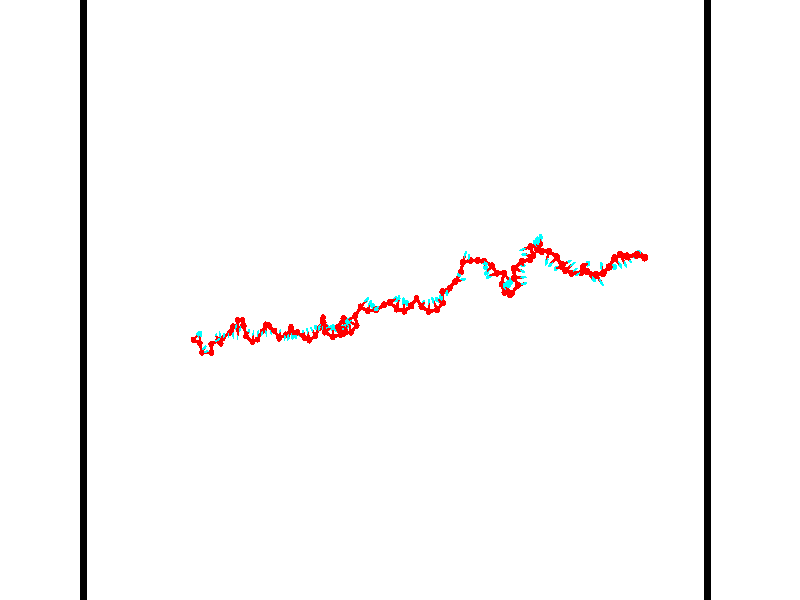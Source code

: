 // switches for output
#declare DRAW_BASES = 1; // possible values are 0, 1; only relevant for DNA ribbons
#declare DRAW_BASES_TYPE = 3; // possible values are 1, 2, 3; only relevant for DNA ribbons
#declare DRAW_FOG = 0; // set to 1 to enable fog

#include "colors.inc"

#include "transforms.inc"
background { rgb <1, 1, 1>}

#default {
   normal{
       ripples 0.25
       frequency 0.20
       turbulence 0.2
       lambda 5
   }
	finish {
		phong 0.1
		phong_size 40.
	}
}

// original window dimensions: 1024x640


// camera settings

camera {
	sky <-0, 1, 0>
	up <-0, 1, 0>
	right 1.6 * <0.99995, 0, 0.00999983>
	location <54.4867, 55, 106.329>
	look_at <55, 55, 55.0001>
	direction <0.513302, 0, -51.3289>
	angle 67.0682
}


# declare cpy_camera_pos = <54.4867, 55, 106.329>;
# if (DRAW_FOG = 1)
fog {
	fog_type 2
	up vnormalize(cpy_camera_pos)
	color rgbt<1,1,1,0.3>
	distance 1e-5
	fog_alt 3e-3
	fog_offset 88
}
# end


// LIGHTS

# declare lum = 6;
global_settings {
	ambient_light rgb lum * <0.05, 0.05, 0.05>
	max_trace_level 15
}# declare cpy_direct_light_amount = 0.25;
light_source
{	1000 * <-0.98995, -1, 1.00995>,
	rgb lum * cpy_direct_light_amount
	parallel
}

light_source
{	1000 * <0.98995, 1, -1.00995>,
	rgb lum * cpy_direct_light_amount
	parallel
}

// strand 0

// nucleotide -1

// particle -1
sphere {
	<35.798725, 51.908176, 49.892525> 0.250000
	pigment { color rgbt <1,0,0,0> }
	no_shadow
}
cylinder {
	<36.092518, 52.179615, 49.895363>,  <36.268791, 52.342476, 49.897064>, 0.100000
	pigment { color rgbt <1,0,0,0> }
	no_shadow
}
cylinder {
	<36.092518, 52.179615, 49.895363>,  <35.798725, 51.908176, 49.892525>, 0.100000
	pigment { color rgbt <1,0,0,0> }
	no_shadow
}

// particle -1
sphere {
	<36.092518, 52.179615, 49.895363> 0.100000
	pigment { color rgbt <1,0,0,0> }
	no_shadow
}
sphere {
	0, 1
	scale<0.080000,0.200000,0.300000>
	matrix <-0.066909, 0.062010, 0.995830,
		0.675324, -0.731892, 0.090949,
		0.734480, 0.678594, 0.007094,
		36.312862, 52.383194, 49.897491>
	pigment { color rgbt <0,1,1,0> }
	no_shadow
}
cylinder {
	<36.455441, 51.659107, 50.084225>,  <35.798725, 51.908176, 49.892525>, 0.130000
	pigment { color rgbt <1,0,0,0> }
	no_shadow
}

// nucleotide -1

// particle -1
sphere {
	<36.455441, 51.659107, 50.084225> 0.250000
	pigment { color rgbt <1,0,0,0> }
	no_shadow
}
cylinder {
	<36.477348, 52.044174, 50.190258>,  <36.490494, 52.275215, 50.253876>, 0.100000
	pigment { color rgbt <1,0,0,0> }
	no_shadow
}
cylinder {
	<36.477348, 52.044174, 50.190258>,  <36.455441, 51.659107, 50.084225>, 0.100000
	pigment { color rgbt <1,0,0,0> }
	no_shadow
}

// particle -1
sphere {
	<36.477348, 52.044174, 50.190258> 0.100000
	pigment { color rgbt <1,0,0,0> }
	no_shadow
}
sphere {
	0, 1
	scale<0.080000,0.200000,0.300000>
	matrix <0.056027, -0.268022, 0.961782,
		0.996926, -0.037822, -0.068614,
		0.054766, 0.962670, 0.265079,
		36.493778, 52.332973, 50.269783>
	pigment { color rgbt <0,1,1,0> }
	no_shadow
}
cylinder {
	<36.709766, 50.939327, 50.211857>,  <36.455441, 51.659107, 50.084225>, 0.130000
	pigment { color rgbt <1,0,0,0> }
	no_shadow
}

// nucleotide -1

// particle -1
sphere {
	<36.709766, 50.939327, 50.211857> 0.250000
	pigment { color rgbt <1,0,0,0> }
	no_shadow
}
cylinder {
	<36.917042, 51.169285, 50.465149>,  <37.041409, 51.307259, 50.617123>, 0.100000
	pigment { color rgbt <1,0,0,0> }
	no_shadow
}
cylinder {
	<36.917042, 51.169285, 50.465149>,  <36.709766, 50.939327, 50.211857>, 0.100000
	pigment { color rgbt <1,0,0,0> }
	no_shadow
}

// particle -1
sphere {
	<36.917042, 51.169285, 50.465149> 0.100000
	pigment { color rgbt <1,0,0,0> }
	no_shadow
}
sphere {
	0, 1
	scale<0.080000,0.200000,0.300000>
	matrix <0.569707, -0.784236, 0.245782,
		0.637897, 0.233392, -0.733904,
		0.518191, 0.574894, 0.633226,
		37.072498, 51.341751, 50.655117>
	pigment { color rgbt <0,1,1,0> }
	no_shadow
}
cylinder {
	<37.574024, 50.932991, 50.191673>,  <36.709766, 50.939327, 50.211857>, 0.130000
	pigment { color rgbt <1,0,0,0> }
	no_shadow
}

// nucleotide -1

// particle -1
sphere {
	<37.574024, 50.932991, 50.191673> 0.250000
	pigment { color rgbt <1,0,0,0> }
	no_shadow
}
cylinder {
	<37.407665, 50.989487, 50.551025>,  <37.307850, 51.023384, 50.766636>, 0.100000
	pigment { color rgbt <1,0,0,0> }
	no_shadow
}
cylinder {
	<37.407665, 50.989487, 50.551025>,  <37.574024, 50.932991, 50.191673>, 0.100000
	pigment { color rgbt <1,0,0,0> }
	no_shadow
}

// particle -1
sphere {
	<37.407665, 50.989487, 50.551025> 0.100000
	pigment { color rgbt <1,0,0,0> }
	no_shadow
}
sphere {
	0, 1
	scale<0.080000,0.200000,0.300000>
	matrix <0.384091, -0.868154, 0.314297,
		0.824318, 0.475774, 0.306819,
		-0.415900, 0.141235, 0.898376,
		37.282894, 51.031857, 50.820538>
	pigment { color rgbt <0,1,1,0> }
	no_shadow
}
cylinder {
	<37.630497, 51.598919, 50.494217>,  <37.574024, 50.932991, 50.191673>, 0.130000
	pigment { color rgbt <1,0,0,0> }
	no_shadow
}

// nucleotide -1

// particle -1
sphere {
	<37.630497, 51.598919, 50.494217> 0.250000
	pigment { color rgbt <1,0,0,0> }
	no_shadow
}
cylinder {
	<37.979576, 51.782341, 50.561302>,  <38.189022, 51.892395, 50.601555>, 0.100000
	pigment { color rgbt <1,0,0,0> }
	no_shadow
}
cylinder {
	<37.979576, 51.782341, 50.561302>,  <37.630497, 51.598919, 50.494217>, 0.100000
	pigment { color rgbt <1,0,0,0> }
	no_shadow
}

// particle -1
sphere {
	<37.979576, 51.782341, 50.561302> 0.100000
	pigment { color rgbt <1,0,0,0> }
	no_shadow
}
sphere {
	0, 1
	scale<0.080000,0.200000,0.300000>
	matrix <-0.476409, 0.874927, 0.086819,
		-0.106925, -0.155667, 0.982005,
		0.872698, 0.458553, 0.167713,
		38.241386, 51.919907, 50.611614>
	pigment { color rgbt <0,1,1,0> }
	no_shadow
}
cylinder {
	<38.096092, 51.855492, 49.936634>,  <37.630497, 51.598919, 50.494217>, 0.130000
	pigment { color rgbt <1,0,0,0> }
	no_shadow
}

// nucleotide -1

// particle -1
sphere {
	<38.096092, 51.855492, 49.936634> 0.250000
	pigment { color rgbt <1,0,0,0> }
	no_shadow
}
cylinder {
	<37.919117, 52.037407, 49.627464>,  <37.812931, 52.146557, 49.441963>, 0.100000
	pigment { color rgbt <1,0,0,0> }
	no_shadow
}
cylinder {
	<37.919117, 52.037407, 49.627464>,  <38.096092, 51.855492, 49.936634>, 0.100000
	pigment { color rgbt <1,0,0,0> }
	no_shadow
}

// particle -1
sphere {
	<37.919117, 52.037407, 49.627464> 0.100000
	pigment { color rgbt <1,0,0,0> }
	no_shadow
}
sphere {
	0, 1
	scale<0.080000,0.200000,0.300000>
	matrix <0.864065, -0.014547, -0.503169,
		-0.240081, -0.890479, -0.386533,
		-0.442439, 0.454791, -0.772925,
		37.786385, 52.173843, 49.395588>
	pigment { color rgbt <0,1,1,0> }
	no_shadow
}
cylinder {
	<38.156204, 51.576103, 49.234360>,  <38.096092, 51.855492, 49.936634>, 0.130000
	pigment { color rgbt <1,0,0,0> }
	no_shadow
}

// nucleotide -1

// particle -1
sphere {
	<38.156204, 51.576103, 49.234360> 0.250000
	pigment { color rgbt <1,0,0,0> }
	no_shadow
}
cylinder {
	<38.120373, 51.971573, 49.282532>,  <38.098873, 52.208855, 49.311436>, 0.100000
	pigment { color rgbt <1,0,0,0> }
	no_shadow
}
cylinder {
	<38.120373, 51.971573, 49.282532>,  <38.156204, 51.576103, 49.234360>, 0.100000
	pigment { color rgbt <1,0,0,0> }
	no_shadow
}

// particle -1
sphere {
	<38.120373, 51.971573, 49.282532> 0.100000
	pigment { color rgbt <1,0,0,0> }
	no_shadow
}
sphere {
	0, 1
	scale<0.080000,0.200000,0.300000>
	matrix <0.973563, 0.112426, -0.198836,
		-0.210123, 0.099433, -0.972605,
		-0.089576, 0.988673, 0.120428,
		38.093498, 52.268173, 49.318661>
	pigment { color rgbt <0,1,1,0> }
	no_shadow
}
cylinder {
	<38.160957, 51.965008, 48.524849>,  <38.156204, 51.576103, 49.234360>, 0.130000
	pigment { color rgbt <1,0,0,0> }
	no_shadow
}

// nucleotide -1

// particle -1
sphere {
	<38.160957, 51.965008, 48.524849> 0.250000
	pigment { color rgbt <1,0,0,0> }
	no_shadow
}
cylinder {
	<38.310734, 52.108635, 48.866810>,  <38.400600, 52.194813, 49.071987>, 0.100000
	pigment { color rgbt <1,0,0,0> }
	no_shadow
}
cylinder {
	<38.310734, 52.108635, 48.866810>,  <38.160957, 51.965008, 48.524849>, 0.100000
	pigment { color rgbt <1,0,0,0> }
	no_shadow
}

// particle -1
sphere {
	<38.310734, 52.108635, 48.866810> 0.100000
	pigment { color rgbt <1,0,0,0> }
	no_shadow
}
sphere {
	0, 1
	scale<0.080000,0.200000,0.300000>
	matrix <0.920681, -0.034430, -0.388793,
		-0.110170, 0.932676, -0.343480,
		0.374444, 0.359069, 0.854904,
		38.423065, 52.216354, 49.123280>
	pigment { color rgbt <0,1,1,0> }
	no_shadow
}
cylinder {
	<38.748768, 52.395306, 48.313339>,  <38.160957, 51.965008, 48.524849>, 0.130000
	pigment { color rgbt <1,0,0,0> }
	no_shadow
}

// nucleotide -1

// particle -1
sphere {
	<38.748768, 52.395306, 48.313339> 0.250000
	pigment { color rgbt <1,0,0,0> }
	no_shadow
}
cylinder {
	<38.785969, 52.291950, 48.697960>,  <38.808289, 52.229939, 48.928734>, 0.100000
	pigment { color rgbt <1,0,0,0> }
	no_shadow
}
cylinder {
	<38.785969, 52.291950, 48.697960>,  <38.748768, 52.395306, 48.313339>, 0.100000
	pigment { color rgbt <1,0,0,0> }
	no_shadow
}

// particle -1
sphere {
	<38.785969, 52.291950, 48.697960> 0.100000
	pigment { color rgbt <1,0,0,0> }
	no_shadow
}
sphere {
	0, 1
	scale<0.080000,0.200000,0.300000>
	matrix <0.995590, 0.012251, -0.093005,
		0.012251, 0.965964, 0.258384,
		0.093005, -0.258384, 0.961555,
		38.813869, 52.214436, 48.986427>
	pigment { color rgbt <0,1,1,0> }
	no_shadow
}
cylinder {
	<39.163479, 52.902393, 48.765327>,  <38.748768, 52.395306, 48.313339>, 0.130000
	pigment { color rgbt <1,0,0,0> }
	no_shadow
}

// nucleotide -1

// particle -1
sphere {
	<39.163479, 52.902393, 48.765327> 0.250000
	pigment { color rgbt <1,0,0,0> }
	no_shadow
}
cylinder {
	<39.200726, 52.512985, 48.848835>,  <39.223072, 52.279339, 48.898941>, 0.100000
	pigment { color rgbt <1,0,0,0> }
	no_shadow
}
cylinder {
	<39.200726, 52.512985, 48.848835>,  <39.163479, 52.902393, 48.765327>, 0.100000
	pigment { color rgbt <1,0,0,0> }
	no_shadow
}

// particle -1
sphere {
	<39.200726, 52.512985, 48.848835> 0.100000
	pigment { color rgbt <1,0,0,0> }
	no_shadow
}
sphere {
	0, 1
	scale<0.080000,0.200000,0.300000>
	matrix <0.962349, 0.034223, -0.269653,
		0.255368, 0.226019, 0.940055,
		0.093118, -0.973521, 0.208770,
		39.228661, 52.220928, 48.911465>
	pigment { color rgbt <0,1,1,0> }
	no_shadow
}
cylinder {
	<39.751514, 52.708530, 49.122490>,  <39.163479, 52.902393, 48.765327>, 0.130000
	pigment { color rgbt <1,0,0,0> }
	no_shadow
}

// nucleotide -1

// particle -1
sphere {
	<39.751514, 52.708530, 49.122490> 0.250000
	pigment { color rgbt <1,0,0,0> }
	no_shadow
}
cylinder {
	<39.675850, 52.357605, 48.946060>,  <39.630451, 52.147049, 48.840202>, 0.100000
	pigment { color rgbt <1,0,0,0> }
	no_shadow
}
cylinder {
	<39.675850, 52.357605, 48.946060>,  <39.751514, 52.708530, 49.122490>, 0.100000
	pigment { color rgbt <1,0,0,0> }
	no_shadow
}

// particle -1
sphere {
	<39.675850, 52.357605, 48.946060> 0.100000
	pigment { color rgbt <1,0,0,0> }
	no_shadow
}
sphere {
	0, 1
	scale<0.080000,0.200000,0.300000>
	matrix <0.980476, -0.144176, -0.133719,
		0.053721, -0.457756, 0.887453,
		-0.189160, -0.877310, -0.441074,
		39.619102, 52.094414, 48.813740>
	pigment { color rgbt <0,1,1,0> }
	no_shadow
}
cylinder {
	<39.746662, 53.414513, 49.246754>,  <39.751514, 52.708530, 49.122490>, 0.130000
	pigment { color rgbt <1,0,0,0> }
	no_shadow
}

// nucleotide -1

// particle -1
sphere {
	<39.746662, 53.414513, 49.246754> 0.250000
	pigment { color rgbt <1,0,0,0> }
	no_shadow
}
cylinder {
	<39.716537, 53.127190, 49.523407>,  <39.698463, 52.954796, 49.689400>, 0.100000
	pigment { color rgbt <1,0,0,0> }
	no_shadow
}
cylinder {
	<39.716537, 53.127190, 49.523407>,  <39.746662, 53.414513, 49.246754>, 0.100000
	pigment { color rgbt <1,0,0,0> }
	no_shadow
}

// particle -1
sphere {
	<39.716537, 53.127190, 49.523407> 0.100000
	pigment { color rgbt <1,0,0,0> }
	no_shadow
}
sphere {
	0, 1
	scale<0.080000,0.200000,0.300000>
	matrix <0.901803, -0.345055, -0.260170,
		0.425535, 0.604127, 0.673759,
		-0.075308, -0.718309, 0.691636,
		39.693947, 52.911697, 49.730896>
	pigment { color rgbt <0,1,1,0> }
	no_shadow
}
cylinder {
	<40.341328, 53.424736, 49.721115>,  <39.746662, 53.414513, 49.246754>, 0.130000
	pigment { color rgbt <1,0,0,0> }
	no_shadow
}

// nucleotide -1

// particle -1
sphere {
	<40.341328, 53.424736, 49.721115> 0.250000
	pigment { color rgbt <1,0,0,0> }
	no_shadow
}
cylinder {
	<40.208061, 53.047646, 49.714554>,  <40.128101, 52.821392, 49.710617>, 0.100000
	pigment { color rgbt <1,0,0,0> }
	no_shadow
}
cylinder {
	<40.208061, 53.047646, 49.714554>,  <40.341328, 53.424736, 49.721115>, 0.100000
	pigment { color rgbt <1,0,0,0> }
	no_shadow
}

// particle -1
sphere {
	<40.208061, 53.047646, 49.714554> 0.100000
	pigment { color rgbt <1,0,0,0> }
	no_shadow
}
sphere {
	0, 1
	scale<0.080000,0.200000,0.300000>
	matrix <0.942246, -0.332258, -0.042169,
		0.034303, -0.029506, 0.998976,
		-0.333162, -0.942727, -0.016404,
		40.108112, 52.764828, 49.709633>
	pigment { color rgbt <0,1,1,0> }
	no_shadow
}
cylinder {
	<40.596676, 53.001484, 50.308605>,  <40.341328, 53.424736, 49.721115>, 0.130000
	pigment { color rgbt <1,0,0,0> }
	no_shadow
}

// nucleotide -1

// particle -1
sphere {
	<40.596676, 53.001484, 50.308605> 0.250000
	pigment { color rgbt <1,0,0,0> }
	no_shadow
}
cylinder {
	<40.556782, 52.831429, 49.948761>,  <40.532845, 52.729393, 49.732853>, 0.100000
	pigment { color rgbt <1,0,0,0> }
	no_shadow
}
cylinder {
	<40.556782, 52.831429, 49.948761>,  <40.596676, 53.001484, 50.308605>, 0.100000
	pigment { color rgbt <1,0,0,0> }
	no_shadow
}

// particle -1
sphere {
	<40.556782, 52.831429, 49.948761> 0.100000
	pigment { color rgbt <1,0,0,0> }
	no_shadow
}
sphere {
	0, 1
	scale<0.080000,0.200000,0.300000>
	matrix <0.971868, -0.235500, 0.003543,
		-0.213366, -0.873953, 0.436670,
		-0.099740, -0.425141, -0.899615,
		40.526859, 52.703888, 49.678875>
	pigment { color rgbt <0,1,1,0> }
	no_shadow
}
cylinder {
	<40.788986, 52.204128, 50.294891>,  <40.596676, 53.001484, 50.308605>, 0.130000
	pigment { color rgbt <1,0,0,0> }
	no_shadow
}

// nucleotide -1

// particle -1
sphere {
	<40.788986, 52.204128, 50.294891> 0.250000
	pigment { color rgbt <1,0,0,0> }
	no_shadow
}
cylinder {
	<40.838974, 52.391853, 49.945232>,  <40.868965, 52.504486, 49.735435>, 0.100000
	pigment { color rgbt <1,0,0,0> }
	no_shadow
}
cylinder {
	<40.838974, 52.391853, 49.945232>,  <40.788986, 52.204128, 50.294891>, 0.100000
	pigment { color rgbt <1,0,0,0> }
	no_shadow
}

// particle -1
sphere {
	<40.838974, 52.391853, 49.945232> 0.100000
	pigment { color rgbt <1,0,0,0> }
	no_shadow
}
sphere {
	0, 1
	scale<0.080000,0.200000,0.300000>
	matrix <0.991876, -0.080208, 0.098734,
		-0.023777, -0.879384, -0.475520,
		0.124965, 0.469309, -0.874147,
		40.876465, 52.532646, 49.682987>
	pigment { color rgbt <0,1,1,0> }
	no_shadow
}
cylinder {
	<41.241142, 51.734108, 49.760609>,  <40.788986, 52.204128, 50.294891>, 0.130000
	pigment { color rgbt <1,0,0,0> }
	no_shadow
}

// nucleotide -1

// particle -1
sphere {
	<41.241142, 51.734108, 49.760609> 0.250000
	pigment { color rgbt <1,0,0,0> }
	no_shadow
}
cylinder {
	<41.276829, 52.118000, 49.654064>,  <41.298241, 52.348335, 49.590137>, 0.100000
	pigment { color rgbt <1,0,0,0> }
	no_shadow
}
cylinder {
	<41.276829, 52.118000, 49.654064>,  <41.241142, 51.734108, 49.760609>, 0.100000
	pigment { color rgbt <1,0,0,0> }
	no_shadow
}

// particle -1
sphere {
	<41.276829, 52.118000, 49.654064> 0.100000
	pigment { color rgbt <1,0,0,0> }
	no_shadow
}
sphere {
	0, 1
	scale<0.080000,0.200000,0.300000>
	matrix <0.994788, -0.099116, -0.023927,
		-0.049365, -0.262841, -0.963575,
		0.089217, 0.959735, -0.266364,
		41.303593, 52.405922, 49.574154>
	pigment { color rgbt <0,1,1,0> }
	no_shadow
}
cylinder {
	<41.568802, 51.888847, 49.041794>,  <41.241142, 51.734108, 49.760609>, 0.130000
	pigment { color rgbt <1,0,0,0> }
	no_shadow
}

// nucleotide -1

// particle -1
sphere {
	<41.568802, 51.888847, 49.041794> 0.250000
	pigment { color rgbt <1,0,0,0> }
	no_shadow
}
cylinder {
	<41.644119, 52.169464, 49.316715>,  <41.689312, 52.337833, 49.481667>, 0.100000
	pigment { color rgbt <1,0,0,0> }
	no_shadow
}
cylinder {
	<41.644119, 52.169464, 49.316715>,  <41.568802, 51.888847, 49.041794>, 0.100000
	pigment { color rgbt <1,0,0,0> }
	no_shadow
}

// particle -1
sphere {
	<41.644119, 52.169464, 49.316715> 0.100000
	pigment { color rgbt <1,0,0,0> }
	no_shadow
}
sphere {
	0, 1
	scale<0.080000,0.200000,0.300000>
	matrix <0.958356, -0.284240, 0.027572,
		0.214701, 0.653487, -0.725850,
		0.188298, 0.701543, 0.687300,
		41.700607, 52.379929, 49.522903>
	pigment { color rgbt <0,1,1,0> }
	no_shadow
}
cylinder {
	<41.946495, 52.495979, 48.660625>,  <41.568802, 51.888847, 49.041794>, 0.130000
	pigment { color rgbt <1,0,0,0> }
	no_shadow
}

// nucleotide -1

// particle -1
sphere {
	<41.946495, 52.495979, 48.660625> 0.250000
	pigment { color rgbt <1,0,0,0> }
	no_shadow
}
cylinder {
	<42.011517, 52.428757, 49.049538>,  <42.050529, 52.388424, 49.282887>, 0.100000
	pigment { color rgbt <1,0,0,0> }
	no_shadow
}
cylinder {
	<42.011517, 52.428757, 49.049538>,  <41.946495, 52.495979, 48.660625>, 0.100000
	pigment { color rgbt <1,0,0,0> }
	no_shadow
}

// particle -1
sphere {
	<42.011517, 52.428757, 49.049538> 0.100000
	pigment { color rgbt <1,0,0,0> }
	no_shadow
}
sphere {
	0, 1
	scale<0.080000,0.200000,0.300000>
	matrix <0.980247, -0.085001, -0.178577,
		0.112656, 0.982106, 0.150920,
		0.162553, -0.168057, 0.972283,
		42.060284, 52.378338, 49.341221>
	pigment { color rgbt <0,1,1,0> }
	no_shadow
}
cylinder {
	<42.346806, 53.067749, 49.122440>,  <41.946495, 52.495979, 48.660625>, 0.130000
	pigment { color rgbt <1,0,0,0> }
	no_shadow
}

// nucleotide -1

// particle -1
sphere {
	<42.346806, 53.067749, 49.122440> 0.250000
	pigment { color rgbt <1,0,0,0> }
	no_shadow
}
cylinder {
	<42.409096, 52.688862, 49.234535>,  <42.446468, 52.461529, 49.301792>, 0.100000
	pigment { color rgbt <1,0,0,0> }
	no_shadow
}
cylinder {
	<42.409096, 52.688862, 49.234535>,  <42.346806, 53.067749, 49.122440>, 0.100000
	pigment { color rgbt <1,0,0,0> }
	no_shadow
}

// particle -1
sphere {
	<42.409096, 52.688862, 49.234535> 0.100000
	pigment { color rgbt <1,0,0,0> }
	no_shadow
}
sphere {
	0, 1
	scale<0.080000,0.200000,0.300000>
	matrix <0.985940, 0.166450, 0.014729,
		-0.060597, 0.274005, 0.959817,
		0.155726, -0.947215, 0.280239,
		42.455814, 52.404697, 49.318607>
	pigment { color rgbt <0,1,1,0> }
	no_shadow
}
cylinder {
	<42.829990, 53.015476, 49.797215>,  <42.346806, 53.067749, 49.122440>, 0.130000
	pigment { color rgbt <1,0,0,0> }
	no_shadow
}

// nucleotide -1

// particle -1
sphere {
	<42.829990, 53.015476, 49.797215> 0.250000
	pigment { color rgbt <1,0,0,0> }
	no_shadow
}
cylinder {
	<42.877033, 52.715111, 49.537277>,  <42.905258, 52.534893, 49.381313>, 0.100000
	pigment { color rgbt <1,0,0,0> }
	no_shadow
}
cylinder {
	<42.877033, 52.715111, 49.537277>,  <42.829990, 53.015476, 49.797215>, 0.100000
	pigment { color rgbt <1,0,0,0> }
	no_shadow
}

// particle -1
sphere {
	<42.877033, 52.715111, 49.537277> 0.100000
	pigment { color rgbt <1,0,0,0> }
	no_shadow
}
sphere {
	0, 1
	scale<0.080000,0.200000,0.300000>
	matrix <0.992956, 0.098427, 0.065963,
		0.014429, -0.653024, 0.757200,
		0.117604, -0.750914, -0.649844,
		42.912315, 52.489838, 49.342323>
	pigment { color rgbt <0,1,1,0> }
	no_shadow
}
cylinder {
	<43.395287, 52.621902, 50.173641>,  <42.829990, 53.015476, 49.797215>, 0.130000
	pigment { color rgbt <1,0,0,0> }
	no_shadow
}

// nucleotide -1

// particle -1
sphere {
	<43.395287, 52.621902, 50.173641> 0.250000
	pigment { color rgbt <1,0,0,0> }
	no_shadow
}
cylinder {
	<43.361843, 52.561924, 49.779579>,  <43.341778, 52.525936, 49.543144>, 0.100000
	pigment { color rgbt <1,0,0,0> }
	no_shadow
}
cylinder {
	<43.361843, 52.561924, 49.779579>,  <43.395287, 52.621902, 50.173641>, 0.100000
	pigment { color rgbt <1,0,0,0> }
	no_shadow
}

// particle -1
sphere {
	<43.361843, 52.561924, 49.779579> 0.100000
	pigment { color rgbt <1,0,0,0> }
	no_shadow
}
sphere {
	0, 1
	scale<0.080000,0.200000,0.300000>
	matrix <0.996089, 0.015798, -0.086940,
		0.028599, -0.988568, 0.148036,
		-0.083607, -0.149944, -0.985153,
		43.336761, 52.516941, 49.484032>
	pigment { color rgbt <0,1,1,0> }
	no_shadow
}
cylinder {
	<43.788643, 52.022133, 50.005905>,  <43.395287, 52.621902, 50.173641>, 0.130000
	pigment { color rgbt <1,0,0,0> }
	no_shadow
}

// nucleotide -1

// particle -1
sphere {
	<43.788643, 52.022133, 50.005905> 0.250000
	pigment { color rgbt <1,0,0,0> }
	no_shadow
}
cylinder {
	<43.777576, 52.286129, 49.705597>,  <43.770935, 52.444527, 49.525414>, 0.100000
	pigment { color rgbt <1,0,0,0> }
	no_shadow
}
cylinder {
	<43.777576, 52.286129, 49.705597>,  <43.788643, 52.022133, 50.005905>, 0.100000
	pigment { color rgbt <1,0,0,0> }
	no_shadow
}

// particle -1
sphere {
	<43.777576, 52.286129, 49.705597> 0.100000
	pigment { color rgbt <1,0,0,0> }
	no_shadow
}
sphere {
	0, 1
	scale<0.080000,0.200000,0.300000>
	matrix <0.999209, -0.003219, -0.039650,
		-0.028585, -0.751270, -0.659376,
		-0.027665, 0.659988, -0.750767,
		43.769276, 52.484127, 49.480366>
	pigment { color rgbt <0,1,1,0> }
	no_shadow
}
cylinder {
	<44.446301, 52.321686, 50.231781>,  <43.788643, 52.022133, 50.005905>, 0.130000
	pigment { color rgbt <1,0,0,0> }
	no_shadow
}

// nucleotide -1

// particle -1
sphere {
	<44.446301, 52.321686, 50.231781> 0.250000
	pigment { color rgbt <1,0,0,0> }
	no_shadow
}
cylinder {
	<44.459850, 52.195599, 50.611145>,  <44.467979, 52.119946, 50.838764>, 0.100000
	pigment { color rgbt <1,0,0,0> }
	no_shadow
}
cylinder {
	<44.459850, 52.195599, 50.611145>,  <44.446301, 52.321686, 50.231781>, 0.100000
	pigment { color rgbt <1,0,0,0> }
	no_shadow
}

// particle -1
sphere {
	<44.459850, 52.195599, 50.611145> 0.100000
	pigment { color rgbt <1,0,0,0> }
	no_shadow
}
sphere {
	0, 1
	scale<0.080000,0.200000,0.300000>
	matrix <0.999411, 0.005481, -0.033879,
		0.005481, 0.949002, 0.315221,
		0.033879, -0.315221, 0.948413,
		44.470013, 52.101032, 50.895668>
	pigment { color rgbt <0,1,1,0> }
	no_shadow
}
cylinder {
	<44.990501, 52.669140, 50.534370>,  <44.446301, 52.321686, 50.231781>, 0.130000
	pigment { color rgbt <1,0,0,0> }
	no_shadow
}

// nucleotide -1

// particle -1
sphere {
	<44.990501, 52.669140, 50.534370> 0.250000
	pigment { color rgbt <1,0,0,0> }
	no_shadow
}
cylinder {
	<44.896912, 52.378387, 50.792641>,  <44.840759, 52.203938, 50.947605>, 0.100000
	pigment { color rgbt <1,0,0,0> }
	no_shadow
}
cylinder {
	<44.896912, 52.378387, 50.792641>,  <44.990501, 52.669140, 50.534370>, 0.100000
	pigment { color rgbt <1,0,0,0> }
	no_shadow
}

// particle -1
sphere {
	<44.896912, 52.378387, 50.792641> 0.100000
	pigment { color rgbt <1,0,0,0> }
	no_shadow
}
sphere {
	0, 1
	scale<0.080000,0.200000,0.300000>
	matrix <0.925239, 0.037531, 0.377525,
		-0.298648, 0.685739, 0.663756,
		-0.233972, -0.726880, 0.645680,
		44.826721, 52.160324, 50.986343>
	pigment { color rgbt <0,1,1,0> }
	no_shadow
}
cylinder {
	<45.087524, 52.936596, 51.108803>,  <44.990501, 52.669140, 50.534370>, 0.130000
	pigment { color rgbt <1,0,0,0> }
	no_shadow
}

// nucleotide -1

// particle -1
sphere {
	<45.087524, 52.936596, 51.108803> 0.250000
	pigment { color rgbt <1,0,0,0> }
	no_shadow
}
cylinder {
	<45.148338, 52.542362, 51.138515>,  <45.184826, 52.305824, 51.156342>, 0.100000
	pigment { color rgbt <1,0,0,0> }
	no_shadow
}
cylinder {
	<45.148338, 52.542362, 51.138515>,  <45.087524, 52.936596, 51.108803>, 0.100000
	pigment { color rgbt <1,0,0,0> }
	no_shadow
}

// particle -1
sphere {
	<45.148338, 52.542362, 51.138515> 0.100000
	pigment { color rgbt <1,0,0,0> }
	no_shadow
}
sphere {
	0, 1
	scale<0.080000,0.200000,0.300000>
	matrix <0.908337, 0.168949, 0.382596,
		-0.389629, 0.009303, 0.920925,
		0.152030, -0.985581, 0.074278,
		45.193947, 52.246689, 51.160797>
	pigment { color rgbt <0,1,1,0> }
	no_shadow
}
cylinder {
	<45.159218, 52.740891, 51.841469>,  <45.087524, 52.936596, 51.108803>, 0.130000
	pigment { color rgbt <1,0,0,0> }
	no_shadow
}

// nucleotide -1

// particle -1
sphere {
	<45.159218, 52.740891, 51.841469> 0.250000
	pigment { color rgbt <1,0,0,0> }
	no_shadow
}
cylinder {
	<45.366150, 52.484245, 51.614948>,  <45.490311, 52.330257, 51.479034>, 0.100000
	pigment { color rgbt <1,0,0,0> }
	no_shadow
}
cylinder {
	<45.366150, 52.484245, 51.614948>,  <45.159218, 52.740891, 51.841469>, 0.100000
	pigment { color rgbt <1,0,0,0> }
	no_shadow
}

// particle -1
sphere {
	<45.366150, 52.484245, 51.614948> 0.100000
	pigment { color rgbt <1,0,0,0> }
	no_shadow
}
sphere {
	0, 1
	scale<0.080000,0.200000,0.300000>
	matrix <0.825685, 0.200260, 0.527390,
		-0.224975, -0.740421, 0.633374,
		0.517330, -0.641617, -0.566301,
		45.521347, 52.291759, 51.445057>
	pigment { color rgbt <0,1,1,0> }
	no_shadow
}
cylinder {
	<45.826286, 52.591755, 52.173504>,  <45.159218, 52.740891, 51.841469>, 0.130000
	pigment { color rgbt <1,0,0,0> }
	no_shadow
}

// nucleotide -1

// particle -1
sphere {
	<45.826286, 52.591755, 52.173504> 0.250000
	pigment { color rgbt <1,0,0,0> }
	no_shadow
}
cylinder {
	<45.875889, 52.466087, 51.797012>,  <45.905651, 52.390686, 51.571117>, 0.100000
	pigment { color rgbt <1,0,0,0> }
	no_shadow
}
cylinder {
	<45.875889, 52.466087, 51.797012>,  <45.826286, 52.591755, 52.173504>, 0.100000
	pigment { color rgbt <1,0,0,0> }
	no_shadow
}

// particle -1
sphere {
	<45.875889, 52.466087, 51.797012> 0.100000
	pigment { color rgbt <1,0,0,0> }
	no_shadow
}
sphere {
	0, 1
	scale<0.080000,0.200000,0.300000>
	matrix <0.966477, 0.253156, 0.042834,
		0.224822, -0.914992, 0.335029,
		0.124008, -0.314168, -0.941234,
		45.913090, 52.371838, 51.514641>
	pigment { color rgbt <0,1,1,0> }
	no_shadow
}
cylinder {
	<46.438400, 52.176289, 52.057835>,  <45.826286, 52.591755, 52.173504>, 0.130000
	pigment { color rgbt <1,0,0,0> }
	no_shadow
}

// nucleotide -1

// particle -1
sphere {
	<46.438400, 52.176289, 52.057835> 0.250000
	pigment { color rgbt <1,0,0,0> }
	no_shadow
}
cylinder {
	<46.345238, 52.377346, 51.724823>,  <46.289341, 52.497978, 51.525017>, 0.100000
	pigment { color rgbt <1,0,0,0> }
	no_shadow
}
cylinder {
	<46.345238, 52.377346, 51.724823>,  <46.438400, 52.176289, 52.057835>, 0.100000
	pigment { color rgbt <1,0,0,0> }
	no_shadow
}

// particle -1
sphere {
	<46.345238, 52.377346, 51.724823> 0.100000
	pigment { color rgbt <1,0,0,0> }
	no_shadow
}
sphere {
	0, 1
	scale<0.080000,0.200000,0.300000>
	matrix <0.946705, 0.313042, -0.075853,
		0.222490, -0.805828, -0.548762,
		-0.232910, 0.502639, -0.832530,
		46.275364, 52.528137, 51.475063>
	pigment { color rgbt <0,1,1,0> }
	no_shadow
}
cylinder {
	<46.814312, 51.955750, 51.488113>,  <46.438400, 52.176289, 52.057835>, 0.130000
	pigment { color rgbt <1,0,0,0> }
	no_shadow
}

// nucleotide -1

// particle -1
sphere {
	<46.814312, 51.955750, 51.488113> 0.250000
	pigment { color rgbt <1,0,0,0> }
	no_shadow
}
cylinder {
	<46.707893, 52.334785, 51.417358>,  <46.644043, 52.562206, 51.374905>, 0.100000
	pigment { color rgbt <1,0,0,0> }
	no_shadow
}
cylinder {
	<46.707893, 52.334785, 51.417358>,  <46.814312, 51.955750, 51.488113>, 0.100000
	pigment { color rgbt <1,0,0,0> }
	no_shadow
}

// particle -1
sphere {
	<46.707893, 52.334785, 51.417358> 0.100000
	pigment { color rgbt <1,0,0,0> }
	no_shadow
}
sphere {
	0, 1
	scale<0.080000,0.200000,0.300000>
	matrix <0.954665, 0.284430, 0.087830,
		0.133538, -0.145497, -0.980305,
		-0.266049, 0.947592, -0.176883,
		46.628078, 52.619064, 51.364292>
	pigment { color rgbt <0,1,1,0> }
	no_shadow
}
cylinder {
	<47.269527, 52.274578, 50.912155>,  <46.814312, 51.955750, 51.488113>, 0.130000
	pigment { color rgbt <1,0,0,0> }
	no_shadow
}

// nucleotide -1

// particle -1
sphere {
	<47.269527, 52.274578, 50.912155> 0.250000
	pigment { color rgbt <1,0,0,0> }
	no_shadow
}
cylinder {
	<47.129841, 52.549934, 51.166451>,  <47.046028, 52.715149, 51.319027>, 0.100000
	pigment { color rgbt <1,0,0,0> }
	no_shadow
}
cylinder {
	<47.129841, 52.549934, 51.166451>,  <47.269527, 52.274578, 50.912155>, 0.100000
	pigment { color rgbt <1,0,0,0> }
	no_shadow
}

// particle -1
sphere {
	<47.129841, 52.549934, 51.166451> 0.100000
	pigment { color rgbt <1,0,0,0> }
	no_shadow
}
sphere {
	0, 1
	scale<0.080000,0.200000,0.300000>
	matrix <0.895785, 0.444354, 0.010907,
		-0.274983, 0.573291, -0.771830,
		-0.349219, 0.688395, 0.635735,
		47.025074, 52.756454, 51.357170>
	pigment { color rgbt <0,1,1,0> }
	no_shadow
}
cylinder {
	<47.630531, 52.841846, 50.845551>,  <47.269527, 52.274578, 50.912155>, 0.130000
	pigment { color rgbt <1,0,0,0> }
	no_shadow
}

// nucleotide -1

// particle -1
sphere {
	<47.630531, 52.841846, 50.845551> 0.250000
	pigment { color rgbt <1,0,0,0> }
	no_shadow
}
cylinder {
	<47.479897, 52.889053, 51.213085>,  <47.389515, 52.917377, 51.433605>, 0.100000
	pigment { color rgbt <1,0,0,0> }
	no_shadow
}
cylinder {
	<47.479897, 52.889053, 51.213085>,  <47.630531, 52.841846, 50.845551>, 0.100000
	pigment { color rgbt <1,0,0,0> }
	no_shadow
}

// particle -1
sphere {
	<47.479897, 52.889053, 51.213085> 0.100000
	pigment { color rgbt <1,0,0,0> }
	no_shadow
}
sphere {
	0, 1
	scale<0.080000,0.200000,0.300000>
	matrix <0.925168, 0.098635, 0.366517,
		-0.047373, 0.988100, -0.146333,
		-0.376589, 0.118020, 0.918832,
		47.366920, 52.924458, 51.488735>
	pigment { color rgbt <0,1,1,0> }
	no_shadow
}
cylinder {
	<47.996994, 53.427765, 51.233875>,  <47.630531, 52.841846, 50.845551>, 0.130000
	pigment { color rgbt <1,0,0,0> }
	no_shadow
}

// nucleotide -1

// particle -1
sphere {
	<47.996994, 53.427765, 51.233875> 0.250000
	pigment { color rgbt <1,0,0,0> }
	no_shadow
}
cylinder {
	<47.849953, 53.144112, 51.474541>,  <47.761730, 52.973919, 51.618942>, 0.100000
	pigment { color rgbt <1,0,0,0> }
	no_shadow
}
cylinder {
	<47.849953, 53.144112, 51.474541>,  <47.996994, 53.427765, 51.233875>, 0.100000
	pigment { color rgbt <1,0,0,0> }
	no_shadow
}

// particle -1
sphere {
	<47.849953, 53.144112, 51.474541> 0.100000
	pigment { color rgbt <1,0,0,0> }
	no_shadow
}
sphere {
	0, 1
	scale<0.080000,0.200000,0.300000>
	matrix <0.921201, -0.188945, 0.340131,
		-0.127516, 0.679287, 0.722710,
		-0.367599, -0.709133, 0.601666,
		47.739674, 52.931374, 51.655041>
	pigment { color rgbt <0,1,1,0> }
	no_shadow
}
cylinder {
	<48.114864, 53.684288, 51.933048>,  <47.996994, 53.427765, 51.233875>, 0.130000
	pigment { color rgbt <1,0,0,0> }
	no_shadow
}

// nucleotide -1

// particle -1
sphere {
	<48.114864, 53.684288, 51.933048> 0.250000
	pigment { color rgbt <1,0,0,0> }
	no_shadow
}
cylinder {
	<48.116409, 53.289036, 51.871620>,  <48.117336, 53.051884, 51.834763>, 0.100000
	pigment { color rgbt <1,0,0,0> }
	no_shadow
}
cylinder {
	<48.116409, 53.289036, 51.871620>,  <48.114864, 53.684288, 51.933048>, 0.100000
	pigment { color rgbt <1,0,0,0> }
	no_shadow
}

// particle -1
sphere {
	<48.116409, 53.289036, 51.871620> 0.100000
	pigment { color rgbt <1,0,0,0> }
	no_shadow
}
sphere {
	0, 1
	scale<0.080000,0.200000,0.300000>
	matrix <0.956475, -0.041162, 0.288895,
		-0.291787, -0.148002, 0.944963,
		0.003860, -0.988130, -0.153571,
		48.117569, 52.992596, 51.825550>
	pigment { color rgbt <0,1,1,0> }
	no_shadow
}
cylinder {
	<48.245560, 53.331409, 52.644917>,  <48.114864, 53.684288, 51.933048>, 0.130000
	pigment { color rgbt <1,0,0,0> }
	no_shadow
}

// nucleotide -1

// particle -1
sphere {
	<48.245560, 53.331409, 52.644917> 0.250000
	pigment { color rgbt <1,0,0,0> }
	no_shadow
}
cylinder {
	<48.388546, 53.129208, 52.330799>,  <48.474339, 53.007885, 52.142330>, 0.100000
	pigment { color rgbt <1,0,0,0> }
	no_shadow
}
cylinder {
	<48.388546, 53.129208, 52.330799>,  <48.245560, 53.331409, 52.644917>, 0.100000
	pigment { color rgbt <1,0,0,0> }
	no_shadow
}

// particle -1
sphere {
	<48.388546, 53.129208, 52.330799> 0.100000
	pigment { color rgbt <1,0,0,0> }
	no_shadow
}
sphere {
	0, 1
	scale<0.080000,0.200000,0.300000>
	matrix <0.875997, -0.110044, 0.469594,
		-0.323800, -0.855777, 0.403485,
		0.357467, -0.505506, -0.785290,
		48.495785, 52.977554, 52.095211>
	pigment { color rgbt <0,1,1,0> }
	no_shadow
}
cylinder {
	<48.362801, 52.625656, 52.828876>,  <48.245560, 53.331409, 52.644917>, 0.130000
	pigment { color rgbt <1,0,0,0> }
	no_shadow
}

// nucleotide -1

// particle -1
sphere {
	<48.362801, 52.625656, 52.828876> 0.250000
	pigment { color rgbt <1,0,0,0> }
	no_shadow
}
cylinder {
	<48.607475, 52.797897, 52.563423>,  <48.754280, 52.901241, 52.404152>, 0.100000
	pigment { color rgbt <1,0,0,0> }
	no_shadow
}
cylinder {
	<48.607475, 52.797897, 52.563423>,  <48.362801, 52.625656, 52.828876>, 0.100000
	pigment { color rgbt <1,0,0,0> }
	no_shadow
}

// particle -1
sphere {
	<48.607475, 52.797897, 52.563423> 0.100000
	pigment { color rgbt <1,0,0,0> }
	no_shadow
}
sphere {
	0, 1
	scale<0.080000,0.200000,0.300000>
	matrix <0.767491, -0.119619, 0.629800,
		0.191810, -0.894579, -0.403654,
		0.611691, 0.430603, -0.663637,
		48.790981, 52.927078, 52.364330>
	pigment { color rgbt <0,1,1,0> }
	no_shadow
}
cylinder {
	<49.050003, 52.252102, 52.611076>,  <48.362801, 52.625656, 52.828876>, 0.130000
	pigment { color rgbt <1,0,0,0> }
	no_shadow
}

// nucleotide -1

// particle -1
sphere {
	<49.050003, 52.252102, 52.611076> 0.250000
	pigment { color rgbt <1,0,0,0> }
	no_shadow
}
cylinder {
	<49.042404, 52.650108, 52.650234>,  <49.037846, 52.888912, 52.673729>, 0.100000
	pigment { color rgbt <1,0,0,0> }
	no_shadow
}
cylinder {
	<49.042404, 52.650108, 52.650234>,  <49.050003, 52.252102, 52.611076>, 0.100000
	pigment { color rgbt <1,0,0,0> }
	no_shadow
}

// particle -1
sphere {
	<49.042404, 52.650108, 52.650234> 0.100000
	pigment { color rgbt <1,0,0,0> }
	no_shadow
}
sphere {
	0, 1
	scale<0.080000,0.200000,0.300000>
	matrix <0.745859, -0.051101, 0.664141,
		0.665833, 0.085628, -0.741171,
		-0.018994, 0.995016, 0.097891,
		49.036705, 52.948612, 52.679600>
	pigment { color rgbt <0,1,1,0> }
	no_shadow
}
cylinder {
	<49.741737, 52.445225, 52.711281>,  <49.050003, 52.252102, 52.611076>, 0.130000
	pigment { color rgbt <1,0,0,0> }
	no_shadow
}

// nucleotide -1

// particle -1
sphere {
	<49.741737, 52.445225, 52.711281> 0.250000
	pigment { color rgbt <1,0,0,0> }
	no_shadow
}
cylinder {
	<49.491638, 52.714592, 52.869049>,  <49.341579, 52.876213, 52.963711>, 0.100000
	pigment { color rgbt <1,0,0,0> }
	no_shadow
}
cylinder {
	<49.491638, 52.714592, 52.869049>,  <49.741737, 52.445225, 52.711281>, 0.100000
	pigment { color rgbt <1,0,0,0> }
	no_shadow
}

// particle -1
sphere {
	<49.491638, 52.714592, 52.869049> 0.100000
	pigment { color rgbt <1,0,0,0> }
	no_shadow
}
sphere {
	0, 1
	scale<0.080000,0.200000,0.300000>
	matrix <0.581897, 0.065489, 0.810622,
		0.520058, 0.736355, -0.432807,
		-0.625249, 0.673419, 0.394424,
		49.304062, 52.916618, 52.987377>
	pigment { color rgbt <0,1,1,0> }
	no_shadow
}
cylinder {
	<50.207508, 52.917400, 53.025921>,  <49.741737, 52.445225, 52.711281>, 0.130000
	pigment { color rgbt <1,0,0,0> }
	no_shadow
}

// nucleotide -1

// particle -1
sphere {
	<50.207508, 52.917400, 53.025921> 0.250000
	pigment { color rgbt <1,0,0,0> }
	no_shadow
}
cylinder {
	<49.849125, 52.971104, 53.195263>,  <49.634094, 53.003326, 53.296867>, 0.100000
	pigment { color rgbt <1,0,0,0> }
	no_shadow
}
cylinder {
	<49.849125, 52.971104, 53.195263>,  <50.207508, 52.917400, 53.025921>, 0.100000
	pigment { color rgbt <1,0,0,0> }
	no_shadow
}

// particle -1
sphere {
	<49.849125, 52.971104, 53.195263> 0.100000
	pigment { color rgbt <1,0,0,0> }
	no_shadow
}
sphere {
	0, 1
	scale<0.080000,0.200000,0.300000>
	matrix <0.440506, 0.146968, 0.885638,
		0.056684, 0.979987, -0.190819,
		-0.895958, 0.134259, 0.423360,
		49.580338, 53.011383, 53.322269>
	pigment { color rgbt <0,1,1,0> }
	no_shadow
}
cylinder {
	<50.109406, 53.629910, 53.399368>,  <50.207508, 52.917400, 53.025921>, 0.130000
	pigment { color rgbt <1,0,0,0> }
	no_shadow
}

// nucleotide -1

// particle -1
sphere {
	<50.109406, 53.629910, 53.399368> 0.250000
	pigment { color rgbt <1,0,0,0> }
	no_shadow
}
cylinder {
	<49.906303, 53.320145, 53.550346>,  <49.784443, 53.134285, 53.640934>, 0.100000
	pigment { color rgbt <1,0,0,0> }
	no_shadow
}
cylinder {
	<49.906303, 53.320145, 53.550346>,  <50.109406, 53.629910, 53.399368>, 0.100000
	pigment { color rgbt <1,0,0,0> }
	no_shadow
}

// particle -1
sphere {
	<49.906303, 53.320145, 53.550346> 0.100000
	pigment { color rgbt <1,0,0,0> }
	no_shadow
}
sphere {
	0, 1
	scale<0.080000,0.200000,0.300000>
	matrix <0.591491, 0.005159, 0.806295,
		-0.626354, 0.632657, 0.455440,
		-0.507759, -0.774415, 0.377442,
		49.753975, 53.087822, 53.663578>
	pigment { color rgbt <0,1,1,0> }
	no_shadow
}
cylinder {
	<50.121994, 53.683365, 54.185669>,  <50.109406, 53.629910, 53.399368>, 0.130000
	pigment { color rgbt <1,0,0,0> }
	no_shadow
}

// nucleotide -1

// particle -1
sphere {
	<50.121994, 53.683365, 54.185669> 0.250000
	pigment { color rgbt <1,0,0,0> }
	no_shadow
}
cylinder {
	<50.134518, 53.299625, 54.073479>,  <50.142033, 53.069382, 54.006165>, 0.100000
	pigment { color rgbt <1,0,0,0> }
	no_shadow
}
cylinder {
	<50.134518, 53.299625, 54.073479>,  <50.121994, 53.683365, 54.185669>, 0.100000
	pigment { color rgbt <1,0,0,0> }
	no_shadow
}

// particle -1
sphere {
	<50.134518, 53.299625, 54.073479> 0.100000
	pigment { color rgbt <1,0,0,0> }
	no_shadow
}
sphere {
	0, 1
	scale<0.080000,0.200000,0.300000>
	matrix <0.613198, -0.203166, 0.763356,
		-0.789309, -0.195889, 0.581910,
		0.031309, -0.959349, -0.280479,
		50.143909, 53.011822, 53.989334>
	pigment { color rgbt <0,1,1,0> }
	no_shadow
}
cylinder {
	<49.674316, 53.056671, 54.560280>,  <50.121994, 53.683365, 54.185669>, 0.130000
	pigment { color rgbt <1,0,0,0> }
	no_shadow
}

// nucleotide -1

// particle -1
sphere {
	<49.674316, 53.056671, 54.560280> 0.250000
	pigment { color rgbt <1,0,0,0> }
	no_shadow
}
cylinder {
	<50.045280, 53.063889, 54.410831>,  <50.267857, 53.068218, 54.321163>, 0.100000
	pigment { color rgbt <1,0,0,0> }
	no_shadow
}
cylinder {
	<50.045280, 53.063889, 54.410831>,  <49.674316, 53.056671, 54.560280>, 0.100000
	pigment { color rgbt <1,0,0,0> }
	no_shadow
}

// particle -1
sphere {
	<50.045280, 53.063889, 54.410831> 0.100000
	pigment { color rgbt <1,0,0,0> }
	no_shadow
}
sphere {
	0, 1
	scale<0.080000,0.200000,0.300000>
	matrix <0.354649, 0.275132, 0.893603,
		0.118921, -0.961237, 0.248759,
		0.927406, 0.018046, -0.373620,
		50.323502, 53.069302, 54.298744>
	pigment { color rgbt <0,1,1,0> }
	no_shadow
}
cylinder {
	<50.174416, 52.629742, 54.939739>,  <49.674316, 53.056671, 54.560280>, 0.130000
	pigment { color rgbt <1,0,0,0> }
	no_shadow
}

// nucleotide -1

// particle -1
sphere {
	<50.174416, 52.629742, 54.939739> 0.250000
	pigment { color rgbt <1,0,0,0> }
	no_shadow
}
cylinder {
	<50.362728, 52.945408, 54.781967>,  <50.475716, 53.134808, 54.687302>, 0.100000
	pigment { color rgbt <1,0,0,0> }
	no_shadow
}
cylinder {
	<50.362728, 52.945408, 54.781967>,  <50.174416, 52.629742, 54.939739>, 0.100000
	pigment { color rgbt <1,0,0,0> }
	no_shadow
}

// particle -1
sphere {
	<50.362728, 52.945408, 54.781967> 0.100000
	pigment { color rgbt <1,0,0,0> }
	no_shadow
}
sphere {
	0, 1
	scale<0.080000,0.200000,0.300000>
	matrix <0.282100, 0.288955, 0.914835,
		0.835934, -0.541955, -0.086591,
		0.470779, 0.789170, -0.394434,
		50.503963, 53.182159, 54.663635>
	pigment { color rgbt <0,1,1,0> }
	no_shadow
}
cylinder {
	<50.865692, 52.732220, 55.231499>,  <50.174416, 52.629742, 54.939739>, 0.130000
	pigment { color rgbt <1,0,0,0> }
	no_shadow
}

// nucleotide -1

// particle -1
sphere {
	<50.865692, 52.732220, 55.231499> 0.250000
	pigment { color rgbt <1,0,0,0> }
	no_shadow
}
cylinder {
	<50.744366, 53.097404, 55.122322>,  <50.671570, 53.316517, 55.056816>, 0.100000
	pigment { color rgbt <1,0,0,0> }
	no_shadow
}
cylinder {
	<50.744366, 53.097404, 55.122322>,  <50.865692, 52.732220, 55.231499>, 0.100000
	pigment { color rgbt <1,0,0,0> }
	no_shadow
}

// particle -1
sphere {
	<50.744366, 53.097404, 55.122322> 0.100000
	pigment { color rgbt <1,0,0,0> }
	no_shadow
}
sphere {
	0, 1
	scale<0.080000,0.200000,0.300000>
	matrix <0.119368, 0.320587, 0.939668,
		0.945383, 0.252437, -0.206219,
		-0.303318, 0.912962, -0.272944,
		50.653370, 53.371292, 55.040440>
	pigment { color rgbt <0,1,1,0> }
	no_shadow
}
cylinder {
	<51.336533, 53.215851, 55.467434>,  <50.865692, 52.732220, 55.231499>, 0.130000
	pigment { color rgbt <1,0,0,0> }
	no_shadow
}

// nucleotide -1

// particle -1
sphere {
	<51.336533, 53.215851, 55.467434> 0.250000
	pigment { color rgbt <1,0,0,0> }
	no_shadow
}
cylinder {
	<50.972092, 53.380096, 55.453079>,  <50.753426, 53.478642, 55.444466>, 0.100000
	pigment { color rgbt <1,0,0,0> }
	no_shadow
}
cylinder {
	<50.972092, 53.380096, 55.453079>,  <51.336533, 53.215851, 55.467434>, 0.100000
	pigment { color rgbt <1,0,0,0> }
	no_shadow
}

// particle -1
sphere {
	<50.972092, 53.380096, 55.453079> 0.100000
	pigment { color rgbt <1,0,0,0> }
	no_shadow
}
sphere {
	0, 1
	scale<0.080000,0.200000,0.300000>
	matrix <-0.000864, 0.085171, 0.996366,
		0.412174, 0.907825, -0.077245,
		-0.911105, 0.410610, -0.035890,
		50.698761, 53.503281, 55.442310>
	pigment { color rgbt <0,1,1,0> }
	no_shadow
}
cylinder {
	<51.264233, 53.910172, 55.847790>,  <51.336533, 53.215851, 55.467434>, 0.130000
	pigment { color rgbt <1,0,0,0> }
	no_shadow
}

// nucleotide -1

// particle -1
sphere {
	<51.264233, 53.910172, 55.847790> 0.250000
	pigment { color rgbt <1,0,0,0> }
	no_shadow
}
cylinder {
	<50.919315, 53.707954, 55.835999>,  <50.712364, 53.586624, 55.828922>, 0.100000
	pigment { color rgbt <1,0,0,0> }
	no_shadow
}
cylinder {
	<50.919315, 53.707954, 55.835999>,  <51.264233, 53.910172, 55.847790>, 0.100000
	pigment { color rgbt <1,0,0,0> }
	no_shadow
}

// particle -1
sphere {
	<50.919315, 53.707954, 55.835999> 0.100000
	pigment { color rgbt <1,0,0,0> }
	no_shadow
}
sphere {
	0, 1
	scale<0.080000,0.200000,0.300000>
	matrix <-0.119783, 0.147055, 0.981849,
		-0.492034, 0.850176, -0.187360,
		-0.862296, -0.505545, -0.029481,
		50.660625, 53.556290, 55.827156>
	pigment { color rgbt <0,1,1,0> }
	no_shadow
}
cylinder {
	<51.680004, 54.512733, 55.697372>,  <51.264233, 53.910172, 55.847790>, 0.130000
	pigment { color rgbt <1,0,0,0> }
	no_shadow
}

// nucleotide -1

// particle -1
sphere {
	<51.680004, 54.512733, 55.697372> 0.250000
	pigment { color rgbt <1,0,0,0> }
	no_shadow
}
cylinder {
	<51.969814, 54.784851, 55.653069>,  <52.143700, 54.948120, 55.626488>, 0.100000
	pigment { color rgbt <1,0,0,0> }
	no_shadow
}
cylinder {
	<51.969814, 54.784851, 55.653069>,  <51.680004, 54.512733, 55.697372>, 0.100000
	pigment { color rgbt <1,0,0,0> }
	no_shadow
}

// particle -1
sphere {
	<51.969814, 54.784851, 55.653069> 0.100000
	pigment { color rgbt <1,0,0,0> }
	no_shadow
}
sphere {
	0, 1
	scale<0.080000,0.200000,0.300000>
	matrix <0.622899, -0.577472, 0.527753,
		0.295068, -0.451360, -0.842145,
		0.724522, 0.680295, -0.110759,
		52.187172, 54.988941, 55.619843>
	pigment { color rgbt <0,1,1,0> }
	no_shadow
}
cylinder {
	<52.272243, 54.230850, 55.266563>,  <51.680004, 54.512733, 55.697372>, 0.130000
	pigment { color rgbt <1,0,0,0> }
	no_shadow
}

// nucleotide -1

// particle -1
sphere {
	<52.272243, 54.230850, 55.266563> 0.250000
	pigment { color rgbt <1,0,0,0> }
	no_shadow
}
cylinder {
	<52.386719, 54.537373, 55.496651>,  <52.455402, 54.721287, 55.634701>, 0.100000
	pigment { color rgbt <1,0,0,0> }
	no_shadow
}
cylinder {
	<52.386719, 54.537373, 55.496651>,  <52.272243, 54.230850, 55.266563>, 0.100000
	pigment { color rgbt <1,0,0,0> }
	no_shadow
}

// particle -1
sphere {
	<52.386719, 54.537373, 55.496651> 0.100000
	pigment { color rgbt <1,0,0,0> }
	no_shadow
}
sphere {
	0, 1
	scale<0.080000,0.200000,0.300000>
	matrix <0.630222, -0.602737, 0.489417,
		0.721747, 0.222450, -0.655436,
		0.286184, 0.766306, 0.575217,
		52.472572, 54.767265, 55.669216>
	pigment { color rgbt <0,1,1,0> }
	no_shadow
}
cylinder {
	<52.995457, 54.311417, 55.342274>,  <52.272243, 54.230850, 55.266563>, 0.130000
	pigment { color rgbt <1,0,0,0> }
	no_shadow
}

// nucleotide -1

// particle -1
sphere {
	<52.995457, 54.311417, 55.342274> 0.250000
	pigment { color rgbt <1,0,0,0> }
	no_shadow
}
cylinder {
	<52.835629, 54.465630, 55.674950>,  <52.739731, 54.558159, 55.874554>, 0.100000
	pigment { color rgbt <1,0,0,0> }
	no_shadow
}
cylinder {
	<52.835629, 54.465630, 55.674950>,  <52.995457, 54.311417, 55.342274>, 0.100000
	pigment { color rgbt <1,0,0,0> }
	no_shadow
}

// particle -1
sphere {
	<52.835629, 54.465630, 55.674950> 0.100000
	pigment { color rgbt <1,0,0,0> }
	no_shadow
}
sphere {
	0, 1
	scale<0.080000,0.200000,0.300000>
	matrix <0.537947, -0.636004, 0.553275,
		0.742262, 0.668478, 0.046734,
		-0.399575, 0.385535, 0.831687,
		52.715755, 54.581291, 55.924458>
	pigment { color rgbt <0,1,1,0> }
	no_shadow
}
cylinder {
	<53.647064, 54.655521, 55.794731>,  <52.995457, 54.311417, 55.342274>, 0.130000
	pigment { color rgbt <1,0,0,0> }
	no_shadow
}

// nucleotide -1

// particle -1
sphere {
	<53.647064, 54.655521, 55.794731> 0.250000
	pigment { color rgbt <1,0,0,0> }
	no_shadow
}
cylinder {
	<53.306480, 54.503639, 55.939415>,  <53.102127, 54.412510, 56.026226>, 0.100000
	pigment { color rgbt <1,0,0,0> }
	no_shadow
}
cylinder {
	<53.306480, 54.503639, 55.939415>,  <53.647064, 54.655521, 55.794731>, 0.100000
	pigment { color rgbt <1,0,0,0> }
	no_shadow
}

// particle -1
sphere {
	<53.306480, 54.503639, 55.939415> 0.100000
	pigment { color rgbt <1,0,0,0> }
	no_shadow
}
sphere {
	0, 1
	scale<0.080000,0.200000,0.300000>
	matrix <0.524192, -0.636268, 0.566026,
		0.015221, 0.671556, 0.740797,
		-0.851464, -0.379704, 0.361709,
		53.051041, 54.389729, 56.047928>
	pigment { color rgbt <0,1,1,0> }
	no_shadow
}
cylinder {
	<54.125629, 54.851608, 56.267845>,  <53.647064, 54.655521, 55.794731>, 0.130000
	pigment { color rgbt <1,0,0,0> }
	no_shadow
}

// nucleotide -1

// particle -1
sphere {
	<54.125629, 54.851608, 56.267845> 0.250000
	pigment { color rgbt <1,0,0,0> }
	no_shadow
}
cylinder {
	<54.408119, 54.974342, 56.012627>,  <54.577614, 55.047981, 55.859497>, 0.100000
	pigment { color rgbt <1,0,0,0> }
	no_shadow
}
cylinder {
	<54.408119, 54.974342, 56.012627>,  <54.125629, 54.851608, 56.267845>, 0.100000
	pigment { color rgbt <1,0,0,0> }
	no_shadow
}

// particle -1
sphere {
	<54.408119, 54.974342, 56.012627> 0.100000
	pigment { color rgbt <1,0,0,0> }
	no_shadow
}
sphere {
	0, 1
	scale<0.080000,0.200000,0.300000>
	matrix <0.643832, 0.096530, 0.759054,
		0.294494, -0.946855, -0.129378,
		0.706225, 0.306834, -0.638043,
		54.619987, 55.066391, 55.821213>
	pigment { color rgbt <0,1,1,0> }
	no_shadow
}
cylinder {
	<54.699287, 54.385277, 56.248016>,  <54.125629, 54.851608, 56.267845>, 0.130000
	pigment { color rgbt <1,0,0,0> }
	no_shadow
}

// nucleotide -1

// particle -1
sphere {
	<54.699287, 54.385277, 56.248016> 0.250000
	pigment { color rgbt <1,0,0,0> }
	no_shadow
}
cylinder {
	<54.797798, 54.761864, 56.155945>,  <54.856907, 54.987816, 56.100700>, 0.100000
	pigment { color rgbt <1,0,0,0> }
	no_shadow
}
cylinder {
	<54.797798, 54.761864, 56.155945>,  <54.699287, 54.385277, 56.248016>, 0.100000
	pigment { color rgbt <1,0,0,0> }
	no_shadow
}

// particle -1
sphere {
	<54.797798, 54.761864, 56.155945> 0.100000
	pigment { color rgbt <1,0,0,0> }
	no_shadow
}
sphere {
	0, 1
	scale<0.080000,0.200000,0.300000>
	matrix <0.712723, -0.014985, 0.701286,
		0.656789, -0.336768, -0.674697,
		0.246281, 0.941469, -0.230180,
		54.871681, 55.044304, 56.086891>
	pigment { color rgbt <0,1,1,0> }
	no_shadow
}
cylinder {
	<55.352226, 54.226658, 56.129269>,  <54.699287, 54.385277, 56.248016>, 0.130000
	pigment { color rgbt <1,0,0,0> }
	no_shadow
}

// nucleotide -1

// particle -1
sphere {
	<55.352226, 54.226658, 56.129269> 0.250000
	pigment { color rgbt <1,0,0,0> }
	no_shadow
}
cylinder {
	<55.311913, 54.606659, 56.247482>,  <55.287724, 54.834660, 56.318409>, 0.100000
	pigment { color rgbt <1,0,0,0> }
	no_shadow
}
cylinder {
	<55.311913, 54.606659, 56.247482>,  <55.352226, 54.226658, 56.129269>, 0.100000
	pigment { color rgbt <1,0,0,0> }
	no_shadow
}

// particle -1
sphere {
	<55.311913, 54.606659, 56.247482> 0.100000
	pigment { color rgbt <1,0,0,0> }
	no_shadow
}
sphere {
	0, 1
	scale<0.080000,0.200000,0.300000>
	matrix <0.653014, -0.160942, 0.740048,
		0.750610, 0.267569, -0.604145,
		-0.100782, 0.950002, 0.295531,
		55.281677, 54.891659, 56.336140>
	pigment { color rgbt <0,1,1,0> }
	no_shadow
}
cylinder {
	<55.945282, 54.592255, 56.058552>,  <55.352226, 54.226658, 56.129269>, 0.130000
	pigment { color rgbt <1,0,0,0> }
	no_shadow
}

// nucleotide -1

// particle -1
sphere {
	<55.945282, 54.592255, 56.058552> 0.250000
	pigment { color rgbt <1,0,0,0> }
	no_shadow
}
cylinder {
	<55.720428, 54.716267, 56.365250>,  <55.585518, 54.790672, 56.549267>, 0.100000
	pigment { color rgbt <1,0,0,0> }
	no_shadow
}
cylinder {
	<55.720428, 54.716267, 56.365250>,  <55.945282, 54.592255, 56.058552>, 0.100000
	pigment { color rgbt <1,0,0,0> }
	no_shadow
}

// particle -1
sphere {
	<55.720428, 54.716267, 56.365250> 0.100000
	pigment { color rgbt <1,0,0,0> }
	no_shadow
}
sphere {
	0, 1
	scale<0.080000,0.200000,0.300000>
	matrix <0.635694, -0.431084, 0.640359,
		0.529058, 0.847378, 0.045244,
		-0.562130, 0.310026, 0.766742,
		55.551788, 54.809273, 56.595272>
	pigment { color rgbt <0,1,1,0> }
	no_shadow
}
cylinder {
	<56.378731, 55.122112, 55.649075>,  <55.945282, 54.592255, 56.058552>, 0.130000
	pigment { color rgbt <1,0,0,0> }
	no_shadow
}

// nucleotide -1

// particle -1
sphere {
	<56.378731, 55.122112, 55.649075> 0.250000
	pigment { color rgbt <1,0,0,0> }
	no_shadow
}
cylinder {
	<56.535484, 54.880405, 55.371574>,  <56.629536, 54.735382, 55.205074>, 0.100000
	pigment { color rgbt <1,0,0,0> }
	no_shadow
}
cylinder {
	<56.535484, 54.880405, 55.371574>,  <56.378731, 55.122112, 55.649075>, 0.100000
	pigment { color rgbt <1,0,0,0> }
	no_shadow
}

// particle -1
sphere {
	<56.535484, 54.880405, 55.371574> 0.100000
	pigment { color rgbt <1,0,0,0> }
	no_shadow
}
sphere {
	0, 1
	scale<0.080000,0.200000,0.300000>
	matrix <0.917753, 0.203935, 0.340794,
		-0.064451, -0.770242, 0.634486,
		0.391888, -0.604266, -0.693748,
		56.653049, 54.699127, 55.163448>
	pigment { color rgbt <0,1,1,0> }
	no_shadow
}
cylinder {
	<56.780384, 54.554577, 55.919415>,  <56.378731, 55.122112, 55.649075>, 0.130000
	pigment { color rgbt <1,0,0,0> }
	no_shadow
}

// nucleotide -1

// particle -1
sphere {
	<56.780384, 54.554577, 55.919415> 0.250000
	pigment { color rgbt <1,0,0,0> }
	no_shadow
}
cylinder {
	<56.917618, 54.702797, 55.574165>,  <56.999958, 54.791729, 55.367016>, 0.100000
	pigment { color rgbt <1,0,0,0> }
	no_shadow
}
cylinder {
	<56.917618, 54.702797, 55.574165>,  <56.780384, 54.554577, 55.919415>, 0.100000
	pigment { color rgbt <1,0,0,0> }
	no_shadow
}

// particle -1
sphere {
	<56.917618, 54.702797, 55.574165> 0.100000
	pigment { color rgbt <1,0,0,0> }
	no_shadow
}
sphere {
	0, 1
	scale<0.080000,0.200000,0.300000>
	matrix <0.881773, 0.189589, 0.431893,
		0.323678, -0.909256, -0.261698,
		0.343086, 0.370553, -0.863124,
		57.020542, 54.813961, 55.315228>
	pigment { color rgbt <0,1,1,0> }
	no_shadow
}
cylinder {
	<57.399162, 54.200745, 55.774944>,  <56.780384, 54.554577, 55.919415>, 0.130000
	pigment { color rgbt <1,0,0,0> }
	no_shadow
}

// nucleotide -1

// particle -1
sphere {
	<57.399162, 54.200745, 55.774944> 0.250000
	pigment { color rgbt <1,0,0,0> }
	no_shadow
}
cylinder {
	<57.424484, 54.548824, 55.579498>,  <57.439678, 54.757671, 55.462231>, 0.100000
	pigment { color rgbt <1,0,0,0> }
	no_shadow
}
cylinder {
	<57.424484, 54.548824, 55.579498>,  <57.399162, 54.200745, 55.774944>, 0.100000
	pigment { color rgbt <1,0,0,0> }
	no_shadow
}

// particle -1
sphere {
	<57.424484, 54.548824, 55.579498> 0.100000
	pigment { color rgbt <1,0,0,0> }
	no_shadow
}
sphere {
	0, 1
	scale<0.080000,0.200000,0.300000>
	matrix <0.890877, 0.171396, 0.420668,
		0.449812, -0.461926, -0.764391,
		0.063303, 0.870200, -0.488615,
		57.443474, 54.809883, 55.432915>
	pigment { color rgbt <0,1,1,0> }
	no_shadow
}
cylinder {
	<58.128368, 54.318104, 55.566879>,  <57.399162, 54.200745, 55.774944>, 0.130000
	pigment { color rgbt <1,0,0,0> }
	no_shadow
}

// nucleotide -1

// particle -1
sphere {
	<58.128368, 54.318104, 55.566879> 0.250000
	pigment { color rgbt <1,0,0,0> }
	no_shadow
}
cylinder {
	<57.940628, 54.671303, 55.564545>,  <57.827984, 54.883221, 55.563145>, 0.100000
	pigment { color rgbt <1,0,0,0> }
	no_shadow
}
cylinder {
	<57.940628, 54.671303, 55.564545>,  <58.128368, 54.318104, 55.566879>, 0.100000
	pigment { color rgbt <1,0,0,0> }
	no_shadow
}

// particle -1
sphere {
	<57.940628, 54.671303, 55.564545> 0.100000
	pigment { color rgbt <1,0,0,0> }
	no_shadow
}
sphere {
	0, 1
	scale<0.080000,0.200000,0.300000>
	matrix <0.731433, 0.392477, 0.557644,
		0.494689, 0.257457, -0.830060,
		-0.469349, 0.882993, -0.005841,
		57.799824, 54.936199, 55.562794>
	pigment { color rgbt <0,1,1,0> }
	no_shadow
}
cylinder {
	<58.629261, 54.799175, 55.368649>,  <58.128368, 54.318104, 55.566879>, 0.130000
	pigment { color rgbt <1,0,0,0> }
	no_shadow
}

// nucleotide -1

// particle -1
sphere {
	<58.629261, 54.799175, 55.368649> 0.250000
	pigment { color rgbt <1,0,0,0> }
	no_shadow
}
cylinder {
	<58.331734, 54.927284, 55.603310>,  <58.153217, 55.004150, 55.744106>, 0.100000
	pigment { color rgbt <1,0,0,0> }
	no_shadow
}
cylinder {
	<58.331734, 54.927284, 55.603310>,  <58.629261, 54.799175, 55.368649>, 0.100000
	pigment { color rgbt <1,0,0,0> }
	no_shadow
}

// particle -1
sphere {
	<58.331734, 54.927284, 55.603310> 0.100000
	pigment { color rgbt <1,0,0,0> }
	no_shadow
}
sphere {
	0, 1
	scale<0.080000,0.200000,0.300000>
	matrix <0.668017, 0.327049, 0.668425,
		0.022213, 0.889080, -0.457212,
		-0.743814, 0.320273, 0.586657,
		58.108589, 55.023365, 55.779308>
	pigment { color rgbt <0,1,1,0> }
	no_shadow
}
cylinder {
	<58.566265, 55.585033, 55.436947>,  <58.629261, 54.799175, 55.368649>, 0.130000
	pigment { color rgbt <1,0,0,0> }
	no_shadow
}

// nucleotide -1

// particle -1
sphere {
	<58.566265, 55.585033, 55.436947> 0.250000
	pigment { color rgbt <1,0,0,0> }
	no_shadow
}
cylinder {
	<58.474442, 55.349892, 55.747231>,  <58.419346, 55.208809, 55.933403>, 0.100000
	pigment { color rgbt <1,0,0,0> }
	no_shadow
}
cylinder {
	<58.474442, 55.349892, 55.747231>,  <58.566265, 55.585033, 55.436947>, 0.100000
	pigment { color rgbt <1,0,0,0> }
	no_shadow
}

// particle -1
sphere {
	<58.474442, 55.349892, 55.747231> 0.100000
	pigment { color rgbt <1,0,0,0> }
	no_shadow
}
sphere {
	0, 1
	scale<0.080000,0.200000,0.300000>
	matrix <0.683248, 0.470273, 0.558583,
		-0.693161, 0.658235, 0.293691,
		-0.229563, -0.587852, 0.775713,
		58.405571, 55.173534, 55.979946>
	pigment { color rgbt <0,1,1,0> }
	no_shadow
}
cylinder {
	<59.171638, 55.836712, 55.517097>,  <58.566265, 55.585033, 55.436947>, 0.130000
	pigment { color rgbt <1,0,0,0> }
	no_shadow
}

// nucleotide -1

// particle -1
sphere {
	<59.171638, 55.836712, 55.517097> 0.250000
	pigment { color rgbt <1,0,0,0> }
	no_shadow
}
cylinder {
	<59.021774, 55.637482, 55.829903>,  <58.931854, 55.517944, 56.017586>, 0.100000
	pigment { color rgbt <1,0,0,0> }
	no_shadow
}
cylinder {
	<59.021774, 55.637482, 55.829903>,  <59.171638, 55.836712, 55.517097>, 0.100000
	pigment { color rgbt <1,0,0,0> }
	no_shadow
}

// particle -1
sphere {
	<59.021774, 55.637482, 55.829903> 0.100000
	pigment { color rgbt <1,0,0,0> }
	no_shadow
}
sphere {
	0, 1
	scale<0.080000,0.200000,0.300000>
	matrix <0.827895, 0.199989, 0.524017,
		-0.417395, 0.843756, 0.337427,
		-0.374661, -0.498077, 0.782016,
		58.909374, 55.488060, 56.064507>
	pigment { color rgbt <0,1,1,0> }
	no_shadow
}
cylinder {
	<59.613415, 56.289680, 55.709965>,  <59.171638, 55.836712, 55.517097>, 0.130000
	pigment { color rgbt <1,0,0,0> }
	no_shadow
}

// nucleotide -1

// particle -1
sphere {
	<59.613415, 56.289680, 55.709965> 0.250000
	pigment { color rgbt <1,0,0,0> }
	no_shadow
}
cylinder {
	<59.968590, 56.367317, 55.876770>,  <60.181694, 56.413898, 55.976852>, 0.100000
	pigment { color rgbt <1,0,0,0> }
	no_shadow
}
cylinder {
	<59.968590, 56.367317, 55.876770>,  <59.613415, 56.289680, 55.709965>, 0.100000
	pigment { color rgbt <1,0,0,0> }
	no_shadow
}

// particle -1
sphere {
	<59.968590, 56.367317, 55.876770> 0.100000
	pigment { color rgbt <1,0,0,0> }
	no_shadow
}
sphere {
	0, 1
	scale<0.080000,0.200000,0.300000>
	matrix <-0.044907, 0.938862, -0.341352,
		-0.457767, 0.284372, 0.842367,
		0.887937, 0.194088, 0.417010,
		60.234970, 56.425545, 56.001873>
	pigment { color rgbt <0,1,1,0> }
	no_shadow
}
cylinder {
	<60.112286, 56.960003, 55.805210>,  <59.613415, 56.289680, 55.709965>, 0.130000
	pigment { color rgbt <1,0,0,0> }
	no_shadow
}

// nucleotide -1

// particle -1
sphere {
	<60.112286, 56.960003, 55.805210> 0.250000
	pigment { color rgbt <1,0,0,0> }
	no_shadow
}
cylinder {
	<59.971458, 56.827072, 56.155205>,  <59.886963, 56.747314, 56.365204>, 0.100000
	pigment { color rgbt <1,0,0,0> }
	no_shadow
}
cylinder {
	<59.971458, 56.827072, 56.155205>,  <60.112286, 56.960003, 55.805210>, 0.100000
	pigment { color rgbt <1,0,0,0> }
	no_shadow
}

// particle -1
sphere {
	<59.971458, 56.827072, 56.155205> 0.100000
	pigment { color rgbt <1,0,0,0> }
	no_shadow
}
sphere {
	0, 1
	scale<0.080000,0.200000,0.300000>
	matrix <0.286567, 0.851676, 0.438779,
		-0.891027, 0.405222, -0.204611,
		-0.352065, -0.332330, 0.874990,
		59.865837, 56.727375, 56.417702>
	pigment { color rgbt <0,1,1,0> }
	no_shadow
}
cylinder {
	<60.272034, 57.623055, 55.621063>,  <60.112286, 56.960003, 55.805210>, 0.130000
	pigment { color rgbt <1,0,0,0> }
	no_shadow
}

// nucleotide -1

// particle -1
sphere {
	<60.272034, 57.623055, 55.621063> 0.250000
	pigment { color rgbt <1,0,0,0> }
	no_shadow
}
cylinder {
	<60.362892, 57.934959, 55.854431>,  <60.417408, 58.122101, 55.994453>, 0.100000
	pigment { color rgbt <1,0,0,0> }
	no_shadow
}
cylinder {
	<60.362892, 57.934959, 55.854431>,  <60.272034, 57.623055, 55.621063>, 0.100000
	pigment { color rgbt <1,0,0,0> }
	no_shadow
}

// particle -1
sphere {
	<60.362892, 57.934959, 55.854431> 0.100000
	pigment { color rgbt <1,0,0,0> }
	no_shadow
}
sphere {
	0, 1
	scale<0.080000,0.200000,0.300000>
	matrix <0.892290, -0.406648, 0.196100,
		0.390158, 0.476037, -0.788141,
		0.227145, 0.779760, 0.583420,
		60.431034, 58.168888, 56.029457>
	pigment { color rgbt <0,1,1,0> }
	no_shadow
}
cylinder {
	<60.916630, 57.789902, 55.503933>,  <60.272034, 57.623055, 55.621063>, 0.130000
	pigment { color rgbt <1,0,0,0> }
	no_shadow
}

// nucleotide -1

// particle -1
sphere {
	<60.916630, 57.789902, 55.503933> 0.250000
	pigment { color rgbt <1,0,0,0> }
	no_shadow
}
cylinder {
	<60.818359, 57.909866, 55.872650>,  <60.759399, 57.981846, 56.093880>, 0.100000
	pigment { color rgbt <1,0,0,0> }
	no_shadow
}
cylinder {
	<60.818359, 57.909866, 55.872650>,  <60.916630, 57.789902, 55.503933>, 0.100000
	pigment { color rgbt <1,0,0,0> }
	no_shadow
}

// particle -1
sphere {
	<60.818359, 57.909866, 55.872650> 0.100000
	pigment { color rgbt <1,0,0,0> }
	no_shadow
}
sphere {
	0, 1
	scale<0.080000,0.200000,0.300000>
	matrix <0.931057, -0.191642, 0.310494,
		0.269775, 0.934519, -0.232154,
		-0.245672, 0.299912, 0.921790,
		60.744659, 57.999840, 56.149189>
	pigment { color rgbt <0,1,1,0> }
	no_shadow
}
cylinder {
	<61.588215, 57.786030, 55.328011>,  <60.916630, 57.789902, 55.503933>, 0.130000
	pigment { color rgbt <1,0,0,0> }
	no_shadow
}

// nucleotide -1

// particle -1
sphere {
	<61.588215, 57.786030, 55.328011> 0.250000
	pigment { color rgbt <1,0,0,0> }
	no_shadow
}
cylinder {
	<61.886665, 57.655972, 55.560417>,  <62.065735, 57.577934, 55.699860>, 0.100000
	pigment { color rgbt <1,0,0,0> }
	no_shadow
}
cylinder {
	<61.886665, 57.655972, 55.560417>,  <61.588215, 57.786030, 55.328011>, 0.100000
	pigment { color rgbt <1,0,0,0> }
	no_shadow
}

// particle -1
sphere {
	<61.886665, 57.655972, 55.560417> 0.100000
	pigment { color rgbt <1,0,0,0> }
	no_shadow
}
sphere {
	0, 1
	scale<0.080000,0.200000,0.300000>
	matrix <0.114621, -0.796891, -0.593150,
		0.655869, 0.509159, -0.557309,
		0.746122, -0.325149, 0.581017,
		62.110500, 57.558426, 55.734722>
	pigment { color rgbt <0,1,1,0> }
	no_shadow
}
cylinder {
	<62.174778, 57.767231, 54.904915>,  <61.588215, 57.786030, 55.328011>, 0.130000
	pigment { color rgbt <1,0,0,0> }
	no_shadow
}

// nucleotide -1

// particle -1
sphere {
	<62.174778, 57.767231, 54.904915> 0.250000
	pigment { color rgbt <1,0,0,0> }
	no_shadow
}
cylinder {
	<62.204758, 57.499775, 55.200836>,  <62.222744, 57.339302, 55.378387>, 0.100000
	pigment { color rgbt <1,0,0,0> }
	no_shadow
}
cylinder {
	<62.204758, 57.499775, 55.200836>,  <62.174778, 57.767231, 54.904915>, 0.100000
	pigment { color rgbt <1,0,0,0> }
	no_shadow
}

// particle -1
sphere {
	<62.204758, 57.499775, 55.200836> 0.100000
	pigment { color rgbt <1,0,0,0> }
	no_shadow
}
sphere {
	0, 1
	scale<0.080000,0.200000,0.300000>
	matrix <0.252377, -0.705018, -0.662763,
		0.964722, 0.236381, 0.115910,
		0.074946, -0.668636, 0.739804,
		62.227242, 57.299183, 55.422779>
	pigment { color rgbt <0,1,1,0> }
	no_shadow
}
cylinder {
	<62.822651, 57.439491, 55.045105>,  <62.174778, 57.767231, 54.904915>, 0.130000
	pigment { color rgbt <1,0,0,0> }
	no_shadow
}

// nucleotide -1

// particle -1
sphere {
	<62.822651, 57.439491, 55.045105> 0.250000
	pigment { color rgbt <1,0,0,0> }
	no_shadow
}
cylinder {
	<62.556000, 57.157639, 55.142349>,  <62.396011, 56.988525, 55.200695>, 0.100000
	pigment { color rgbt <1,0,0,0> }
	no_shadow
}
cylinder {
	<62.556000, 57.157639, 55.142349>,  <62.822651, 57.439491, 55.045105>, 0.100000
	pigment { color rgbt <1,0,0,0> }
	no_shadow
}

// particle -1
sphere {
	<62.556000, 57.157639, 55.142349> 0.100000
	pigment { color rgbt <1,0,0,0> }
	no_shadow
}
sphere {
	0, 1
	scale<0.080000,0.200000,0.300000>
	matrix <0.407636, -0.617685, -0.672532,
		0.624055, -0.349225, 0.698997,
		-0.666625, -0.704633, 0.243113,
		62.356010, 56.946247, 55.215282>
	pigment { color rgbt <0,1,1,0> }
	no_shadow
}
cylinder {
	<63.180286, 56.892757, 55.282055>,  <62.822651, 57.439491, 55.045105>, 0.130000
	pigment { color rgbt <1,0,0,0> }
	no_shadow
}

// nucleotide -1

// particle -1
sphere {
	<63.180286, 56.892757, 55.282055> 0.250000
	pigment { color rgbt <1,0,0,0> }
	no_shadow
}
cylinder {
	<62.835419, 56.762077, 55.127174>,  <62.628498, 56.683670, 55.034245>, 0.100000
	pigment { color rgbt <1,0,0,0> }
	no_shadow
}
cylinder {
	<62.835419, 56.762077, 55.127174>,  <63.180286, 56.892757, 55.282055>, 0.100000
	pigment { color rgbt <1,0,0,0> }
	no_shadow
}

// particle -1
sphere {
	<62.835419, 56.762077, 55.127174> 0.100000
	pigment { color rgbt <1,0,0,0> }
	no_shadow
}
sphere {
	0, 1
	scale<0.080000,0.200000,0.300000>
	matrix <0.493714, -0.713201, -0.497585,
		-0.113590, -0.620171, 0.776199,
		-0.862174, -0.326700, -0.387200,
		62.576767, 56.664066, 55.011013>
	pigment { color rgbt <0,1,1,0> }
	no_shadow
}
cylinder {
	<63.838505, 56.887009, 55.128754>,  <63.180286, 56.892757, 55.282055>, 0.130000
	pigment { color rgbt <1,0,0,0> }
	no_shadow
}

// nucleotide -1

// particle -1
sphere {
	<63.838505, 56.887009, 55.128754> 0.250000
	pigment { color rgbt <1,0,0,0> }
	no_shadow
}
cylinder {
	<64.115921, 56.599289, 55.112709>,  <64.282372, 56.426659, 55.103081>, 0.100000
	pigment { color rgbt <1,0,0,0> }
	no_shadow
}
cylinder {
	<64.115921, 56.599289, 55.112709>,  <63.838505, 56.887009, 55.128754>, 0.100000
	pigment { color rgbt <1,0,0,0> }
	no_shadow
}

// particle -1
sphere {
	<64.115921, 56.599289, 55.112709> 0.100000
	pigment { color rgbt <1,0,0,0> }
	no_shadow
}
sphere {
	0, 1
	scale<0.080000,0.200000,0.300000>
	matrix <-0.360642, -0.394854, 0.845001,
		-0.623648, -0.571576, -0.533258,
		0.693542, -0.719299, -0.040116,
		64.323982, 56.383499, 55.100674>
	pigment { color rgbt <0,1,1,0> }
	no_shadow
}
cylinder {
	<63.627674, 56.121578, 55.126461>,  <63.838505, 56.887009, 55.128754>, 0.130000
	pigment { color rgbt <1,0,0,0> }
	no_shadow
}

// nucleotide -1

// particle -1
sphere {
	<63.627674, 56.121578, 55.126461> 0.250000
	pigment { color rgbt <1,0,0,0> }
	no_shadow
}
cylinder {
	<63.965858, 56.161442, 55.336327>,  <64.168770, 56.185360, 55.462246>, 0.100000
	pigment { color rgbt <1,0,0,0> }
	no_shadow
}
cylinder {
	<63.965858, 56.161442, 55.336327>,  <63.627674, 56.121578, 55.126461>, 0.100000
	pigment { color rgbt <1,0,0,0> }
	no_shadow
}

// particle -1
sphere {
	<63.965858, 56.161442, 55.336327> 0.100000
	pigment { color rgbt <1,0,0,0> }
	no_shadow
}
sphere {
	0, 1
	scale<0.080000,0.200000,0.300000>
	matrix <-0.464072, -0.349067, 0.814119,
		0.264275, -0.931784, -0.248873,
		0.845456, 0.099656, 0.524664,
		64.219498, 56.191338, 55.493725>
	pigment { color rgbt <0,1,1,0> }
	no_shadow
}
cylinder {
	<63.806248, 55.535908, 55.492867>,  <63.627674, 56.121578, 55.126461>, 0.130000
	pigment { color rgbt <1,0,0,0> }
	no_shadow
}

// nucleotide -1

// particle -1
sphere {
	<63.806248, 55.535908, 55.492867> 0.250000
	pigment { color rgbt <1,0,0,0> }
	no_shadow
}
cylinder {
	<63.972862, 55.837177, 55.696526>,  <64.072830, 56.017941, 55.818722>, 0.100000
	pigment { color rgbt <1,0,0,0> }
	no_shadow
}
cylinder {
	<63.972862, 55.837177, 55.696526>,  <63.806248, 55.535908, 55.492867>, 0.100000
	pigment { color rgbt <1,0,0,0> }
	no_shadow
}

// particle -1
sphere {
	<63.972862, 55.837177, 55.696526> 0.100000
	pigment { color rgbt <1,0,0,0> }
	no_shadow
}
sphere {
	0, 1
	scale<0.080000,0.200000,0.300000>
	matrix <-0.422613, -0.335435, 0.841951,
		0.804922, -0.565870, 0.178582,
		0.416532, 0.753176, 0.509143,
		64.097824, 56.063129, 55.849270>
	pigment { color rgbt <0,1,1,0> }
	no_shadow
}
cylinder {
	<64.133171, 55.358776, 56.143314>,  <63.806248, 55.535908, 55.492867>, 0.130000
	pigment { color rgbt <1,0,0,0> }
	no_shadow
}

// nucleotide -1

// particle -1
sphere {
	<64.133171, 55.358776, 56.143314> 0.250000
	pigment { color rgbt <1,0,0,0> }
	no_shadow
}
cylinder {
	<63.987778, 55.729031, 56.185410>,  <63.900543, 55.951183, 56.210667>, 0.100000
	pigment { color rgbt <1,0,0,0> }
	no_shadow
}
cylinder {
	<63.987778, 55.729031, 56.185410>,  <64.133171, 55.358776, 56.143314>, 0.100000
	pigment { color rgbt <1,0,0,0> }
	no_shadow
}

// particle -1
sphere {
	<63.987778, 55.729031, 56.185410> 0.100000
	pigment { color rgbt <1,0,0,0> }
	no_shadow
}
sphere {
	0, 1
	scale<0.080000,0.200000,0.300000>
	matrix <-0.479873, -0.282854, 0.830491,
		0.798501, 0.251369, 0.547001,
		-0.363481, 0.925639, 0.105233,
		63.878735, 56.006721, 56.216980>
	pigment { color rgbt <0,1,1,0> }
	no_shadow
}
cylinder {
	<64.162651, 55.446304, 56.793480>,  <64.133171, 55.358776, 56.143314>, 0.130000
	pigment { color rgbt <1,0,0,0> }
	no_shadow
}

// nucleotide -1

// particle -1
sphere {
	<64.162651, 55.446304, 56.793480> 0.250000
	pigment { color rgbt <1,0,0,0> }
	no_shadow
}
cylinder {
	<63.897636, 55.716877, 56.664803>,  <63.738628, 55.879219, 56.587597>, 0.100000
	pigment { color rgbt <1,0,0,0> }
	no_shadow
}
cylinder {
	<63.897636, 55.716877, 56.664803>,  <64.162651, 55.446304, 56.793480>, 0.100000
	pigment { color rgbt <1,0,0,0> }
	no_shadow
}

// particle -1
sphere {
	<63.897636, 55.716877, 56.664803> 0.100000
	pigment { color rgbt <1,0,0,0> }
	no_shadow
}
sphere {
	0, 1
	scale<0.080000,0.200000,0.300000>
	matrix <-0.565987, -0.170794, 0.806528,
		0.490618, 0.716428, 0.496009,
		-0.662535, 0.676432, -0.321695,
		63.698875, 55.919807, 56.568295>
	pigment { color rgbt <0,1,1,0> }
	no_shadow
}
cylinder {
	<64.685577, 56.015099, 56.801296>,  <64.162651, 55.446304, 56.793480>, 0.130000
	pigment { color rgbt <1,0,0,0> }
	no_shadow
}

// nucleotide -1

// particle -1
sphere {
	<64.685577, 56.015099, 56.801296> 0.250000
	pigment { color rgbt <1,0,0,0> }
	no_shadow
}
cylinder {
	<64.899185, 56.066391, 57.135574>,  <65.027351, 56.097164, 57.336140>, 0.100000
	pigment { color rgbt <1,0,0,0> }
	no_shadow
}
cylinder {
	<64.899185, 56.066391, 57.135574>,  <64.685577, 56.015099, 56.801296>, 0.100000
	pigment { color rgbt <1,0,0,0> }
	no_shadow
}

// particle -1
sphere {
	<64.899185, 56.066391, 57.135574> 0.100000
	pigment { color rgbt <1,0,0,0> }
	no_shadow
}
sphere {
	0, 1
	scale<0.080000,0.200000,0.300000>
	matrix <-0.104007, 0.990888, -0.085579,
		-0.839052, -0.041218, 0.542488,
		0.534018, 0.128228, 0.835693,
		65.059387, 56.104858, 57.386284>
	pigment { color rgbt <0,1,1,0> }
	no_shadow
}
cylinder {
	<64.281723, 56.492100, 57.283440>,  <64.685577, 56.015099, 56.801296>, 0.130000
	pigment { color rgbt <1,0,0,0> }
	no_shadow
}

// nucleotide -1

// particle -1
sphere {
	<64.281723, 56.492100, 57.283440> 0.250000
	pigment { color rgbt <1,0,0,0> }
	no_shadow
}
cylinder {
	<64.673660, 56.515919, 57.359718>,  <64.908821, 56.530209, 57.405487>, 0.100000
	pigment { color rgbt <1,0,0,0> }
	no_shadow
}
cylinder {
	<64.673660, 56.515919, 57.359718>,  <64.281723, 56.492100, 57.283440>, 0.100000
	pigment { color rgbt <1,0,0,0> }
	no_shadow
}

// particle -1
sphere {
	<64.673660, 56.515919, 57.359718> 0.100000
	pigment { color rgbt <1,0,0,0> }
	no_shadow
}
sphere {
	0, 1
	scale<0.080000,0.200000,0.300000>
	matrix <-0.031561, 0.988699, -0.146555,
		-0.197273, 0.137582, 0.970646,
		0.979840, 0.059546, 0.190701,
		64.967613, 56.533783, 57.416927>
	pigment { color rgbt <0,1,1,0> }
	no_shadow
}
cylinder {
	<64.216270, 57.123966, 57.466061>,  <64.281723, 56.492100, 57.283440>, 0.130000
	pigment { color rgbt <1,0,0,0> }
	no_shadow
}

// nucleotide -1

// particle -1
sphere {
	<64.216270, 57.123966, 57.466061> 0.250000
	pigment { color rgbt <1,0,0,0> }
	no_shadow
}
cylinder {
	<64.600891, 57.028027, 57.412537>,  <64.831665, 56.970463, 57.380421>, 0.100000
	pigment { color rgbt <1,0,0,0> }
	no_shadow
}
cylinder {
	<64.600891, 57.028027, 57.412537>,  <64.216270, 57.123966, 57.466061>, 0.100000
	pigment { color rgbt <1,0,0,0> }
	no_shadow
}

// particle -1
sphere {
	<64.600891, 57.028027, 57.412537> 0.100000
	pigment { color rgbt <1,0,0,0> }
	no_shadow
}
sphere {
	0, 1
	scale<0.080000,0.200000,0.300000>
	matrix <0.212148, 0.958039, -0.192757,
		0.174430, 0.156956, 0.972080,
		0.961544, -0.239847, -0.133813,
		64.889351, 56.956074, 57.372395>
	pigment { color rgbt <0,1,1,0> }
	no_shadow
}
cylinder {
	<64.784996, 57.603962, 57.782681>,  <64.216270, 57.123966, 57.466061>, 0.130000
	pigment { color rgbt <1,0,0,0> }
	no_shadow
}

// nucleotide -1

// particle -1
sphere {
	<64.784996, 57.603962, 57.782681> 0.250000
	pigment { color rgbt <1,0,0,0> }
	no_shadow
}
cylinder {
	<64.917442, 57.462772, 57.432648>,  <64.996910, 57.378059, 57.222630>, 0.100000
	pigment { color rgbt <1,0,0,0> }
	no_shadow
}
cylinder {
	<64.917442, 57.462772, 57.432648>,  <64.784996, 57.603962, 57.782681>, 0.100000
	pigment { color rgbt <1,0,0,0> }
	no_shadow
}

// particle -1
sphere {
	<64.917442, 57.462772, 57.432648> 0.100000
	pigment { color rgbt <1,0,0,0> }
	no_shadow
}
sphere {
	0, 1
	scale<0.080000,0.200000,0.300000>
	matrix <0.086047, 0.934827, -0.344519,
		0.939655, 0.038781, 0.339917,
		0.331125, -0.352978, -0.875079,
		65.016777, 57.356880, 57.170124>
	pigment { color rgbt <0,1,1,0> }
	no_shadow
}
cylinder {
	<65.512009, 57.714703, 57.578907>,  <64.784996, 57.603962, 57.782681>, 0.130000
	pigment { color rgbt <1,0,0,0> }
	no_shadow
}

// nucleotide -1

// particle -1
sphere {
	<65.512009, 57.714703, 57.578907> 0.250000
	pigment { color rgbt <1,0,0,0> }
	no_shadow
}
cylinder {
	<65.239731, 57.705063, 57.286034>,  <65.076363, 57.699280, 57.110310>, 0.100000
	pigment { color rgbt <1,0,0,0> }
	no_shadow
}
cylinder {
	<65.239731, 57.705063, 57.286034>,  <65.512009, 57.714703, 57.578907>, 0.100000
	pigment { color rgbt <1,0,0,0> }
	no_shadow
}

// particle -1
sphere {
	<65.239731, 57.705063, 57.286034> 0.100000
	pigment { color rgbt <1,0,0,0> }
	no_shadow
}
sphere {
	0, 1
	scale<0.080000,0.200000,0.300000>
	matrix <0.039672, 0.996779, -0.069693,
		0.731500, -0.076486, -0.677538,
		-0.680686, -0.024101, -0.732179,
		65.035522, 57.697834, 57.066380>
	pigment { color rgbt <0,1,1,0> }
	no_shadow
}
cylinder {
	<65.876137, 58.029137, 57.015011>,  <65.512009, 57.714703, 57.578907>, 0.130000
	pigment { color rgbt <1,0,0,0> }
	no_shadow
}

// nucleotide -1

// particle -1
sphere {
	<65.876137, 58.029137, 57.015011> 0.250000
	pigment { color rgbt <1,0,0,0> }
	no_shadow
}
cylinder {
	<65.478218, 58.064461, 56.994621>,  <65.239471, 58.085655, 56.982388>, 0.100000
	pigment { color rgbt <1,0,0,0> }
	no_shadow
}
cylinder {
	<65.478218, 58.064461, 56.994621>,  <65.876137, 58.029137, 57.015011>, 0.100000
	pigment { color rgbt <1,0,0,0> }
	no_shadow
}

// particle -1
sphere {
	<65.478218, 58.064461, 56.994621> 0.100000
	pigment { color rgbt <1,0,0,0> }
	no_shadow
}
sphere {
	0, 1
	scale<0.080000,0.200000,0.300000>
	matrix <0.096236, 0.978383, -0.183046,
		0.033711, -0.186998, -0.981782,
		-0.994788, 0.088312, -0.050978,
		65.179779, 58.090954, 56.979328>
	pigment { color rgbt <0,1,1,0> }
	no_shadow
}
cylinder {
	<65.700325, 58.637592, 56.819195>,  <65.876137, 58.029137, 57.015011>, 0.130000
	pigment { color rgbt <1,0,0,0> }
	no_shadow
}

// nucleotide -1

// particle -1
sphere {
	<65.700325, 58.637592, 56.819195> 0.250000
	pigment { color rgbt <1,0,0,0> }
	no_shadow
}
cylinder {
	<65.317841, 58.531403, 56.868477>,  <65.088348, 58.467690, 56.898045>, 0.100000
	pigment { color rgbt <1,0,0,0> }
	no_shadow
}
cylinder {
	<65.317841, 58.531403, 56.868477>,  <65.700325, 58.637592, 56.819195>, 0.100000
	pigment { color rgbt <1,0,0,0> }
	no_shadow
}

// particle -1
sphere {
	<65.317841, 58.531403, 56.868477> 0.100000
	pigment { color rgbt <1,0,0,0> }
	no_shadow
}
sphere {
	0, 1
	scale<0.080000,0.200000,0.300000>
	matrix <-0.287319, 0.931628, -0.222526,
		-0.055706, -0.248181, -0.967111,
		-0.956214, -0.265473, 0.123204,
		65.030975, 58.451759, 56.905437>
	pigment { color rgbt <0,1,1,0> }
	no_shadow
}
cylinder {
	<66.387184, 58.808884, 57.164101>,  <65.700325, 58.637592, 56.819195>, 0.130000
	pigment { color rgbt <1,0,0,0> }
	no_shadow
}

// nucleotide -1

// particle -1
sphere {
	<66.387184, 58.808884, 57.164101> 0.250000
	pigment { color rgbt <1,0,0,0> }
	no_shadow
}
cylinder {
	<66.361656, 59.043785, 57.486855>,  <66.346344, 59.184727, 57.680508>, 0.100000
	pigment { color rgbt <1,0,0,0> }
	no_shadow
}
cylinder {
	<66.361656, 59.043785, 57.486855>,  <66.387184, 58.808884, 57.164101>, 0.100000
	pigment { color rgbt <1,0,0,0> }
	no_shadow
}

// particle -1
sphere {
	<66.361656, 59.043785, 57.486855> 0.100000
	pigment { color rgbt <1,0,0,0> }
	no_shadow
}
sphere {
	0, 1
	scale<0.080000,0.200000,0.300000>
	matrix <-0.852893, -0.451907, 0.261446,
		0.518171, -0.671503, 0.529700,
		-0.063813, 0.587251, 0.806886,
		66.342514, 59.219959, 57.728920>
	pigment { color rgbt <0,1,1,0> }
	no_shadow
}
cylinder {
	<66.066444, 58.406433, 57.670444>,  <66.387184, 58.808884, 57.164101>, 0.130000
	pigment { color rgbt <1,0,0,0> }
	no_shadow
}

// nucleotide -1

// particle -1
sphere {
	<66.066444, 58.406433, 57.670444> 0.250000
	pigment { color rgbt <1,0,0,0> }
	no_shadow
}
cylinder {
	<66.023529, 58.733162, 57.897171>,  <65.997780, 58.929199, 58.033207>, 0.100000
	pigment { color rgbt <1,0,0,0> }
	no_shadow
}
cylinder {
	<66.023529, 58.733162, 57.897171>,  <66.066444, 58.406433, 57.670444>, 0.100000
	pigment { color rgbt <1,0,0,0> }
	no_shadow
}

// particle -1
sphere {
	<66.023529, 58.733162, 57.897171> 0.100000
	pigment { color rgbt <1,0,0,0> }
	no_shadow
}
sphere {
	0, 1
	scale<0.080000,0.200000,0.300000>
	matrix <-0.549165, -0.523940, 0.651080,
		0.828797, -0.241418, 0.504789,
		-0.107297, 0.816826, 0.566819,
		65.991341, 58.978210, 58.067215>
	pigment { color rgbt <0,1,1,0> }
	no_shadow
}
cylinder {
	<66.263092, 58.231541, 58.371830>,  <66.066444, 58.406433, 57.670444>, 0.130000
	pigment { color rgbt <1,0,0,0> }
	no_shadow
}

// nucleotide -1

// particle -1
sphere {
	<66.263092, 58.231541, 58.371830> 0.250000
	pigment { color rgbt <1,0,0,0> }
	no_shadow
}
cylinder {
	<66.000641, 58.533356, 58.366516>,  <65.843170, 58.714443, 58.363327>, 0.100000
	pigment { color rgbt <1,0,0,0> }
	no_shadow
}
cylinder {
	<66.000641, 58.533356, 58.366516>,  <66.263092, 58.231541, 58.371830>, 0.100000
	pigment { color rgbt <1,0,0,0> }
	no_shadow
}

// particle -1
sphere {
	<66.000641, 58.533356, 58.366516> 0.100000
	pigment { color rgbt <1,0,0,0> }
	no_shadow
}
sphere {
	0, 1
	scale<0.080000,0.200000,0.300000>
	matrix <-0.506492, -0.427240, 0.748954,
		0.559439, 0.498134, 0.662489,
		-0.656121, 0.754539, -0.013286,
		65.803802, 58.759716, 58.362530>
	pigment { color rgbt <0,1,1,0> }
	no_shadow
}
cylinder {
	<66.888641, 58.251034, 58.096172>,  <66.263092, 58.231541, 58.371830>, 0.130000
	pigment { color rgbt <1,0,0,0> }
	no_shadow
}

// nucleotide -1

// particle -1
sphere {
	<66.888641, 58.251034, 58.096172> 0.250000
	pigment { color rgbt <1,0,0,0> }
	no_shadow
}
cylinder {
	<66.788857, 57.864059, 58.079002>,  <66.728989, 57.631874, 58.068699>, 0.100000
	pigment { color rgbt <1,0,0,0> }
	no_shadow
}
cylinder {
	<66.788857, 57.864059, 58.079002>,  <66.888641, 58.251034, 58.096172>, 0.100000
	pigment { color rgbt <1,0,0,0> }
	no_shadow
}

// particle -1
sphere {
	<66.788857, 57.864059, 58.079002> 0.100000
	pigment { color rgbt <1,0,0,0> }
	no_shadow
}
sphere {
	0, 1
	scale<0.080000,0.200000,0.300000>
	matrix <0.881786, -0.208600, -0.423012,
		0.400282, -0.143374, 0.905107,
		-0.249454, -0.967435, -0.042927,
		66.714020, 57.573830, 58.066124>
	pigment { color rgbt <0,1,1,0> }
	no_shadow
}
cylinder {
	<67.472610, 57.866085, 58.346733>,  <66.888641, 58.251034, 58.096172>, 0.130000
	pigment { color rgbt <1,0,0,0> }
	no_shadow
}

// nucleotide -1

// particle -1
sphere {
	<67.472610, 57.866085, 58.346733> 0.250000
	pigment { color rgbt <1,0,0,0> }
	no_shadow
}
cylinder {
	<67.258186, 57.615005, 58.120941>,  <67.129532, 57.464359, 57.985466>, 0.100000
	pigment { color rgbt <1,0,0,0> }
	no_shadow
}
cylinder {
	<67.258186, 57.615005, 58.120941>,  <67.472610, 57.866085, 58.346733>, 0.100000
	pigment { color rgbt <1,0,0,0> }
	no_shadow
}

// particle -1
sphere {
	<67.258186, 57.615005, 58.120941> 0.100000
	pigment { color rgbt <1,0,0,0> }
	no_shadow
}
sphere {
	0, 1
	scale<0.080000,0.200000,0.300000>
	matrix <0.841819, -0.447446, -0.301882,
		-0.063082, -0.637014, 0.768267,
		-0.536061, -0.627698, -0.564476,
		67.097366, 57.426697, 57.951599>
	pigment { color rgbt <0,1,1,0> }
	no_shadow
}
cylinder {
	<67.818443, 57.214832, 58.473743>,  <67.472610, 57.866085, 58.346733>, 0.130000
	pigment { color rgbt <1,0,0,0> }
	no_shadow
}

// nucleotide -1

// particle -1
sphere {
	<67.818443, 57.214832, 58.473743> 0.250000
	pigment { color rgbt <1,0,0,0> }
	no_shadow
}
cylinder {
	<67.663483, 57.151550, 58.110451>,  <67.570503, 57.113583, 57.892475>, 0.100000
	pigment { color rgbt <1,0,0,0> }
	no_shadow
}
cylinder {
	<67.663483, 57.151550, 58.110451>,  <67.818443, 57.214832, 58.473743>, 0.100000
	pigment { color rgbt <1,0,0,0> }
	no_shadow
}

// particle -1
sphere {
	<67.663483, 57.151550, 58.110451> 0.100000
	pigment { color rgbt <1,0,0,0> }
	no_shadow
}
sphere {
	0, 1
	scale<0.080000,0.200000,0.300000>
	matrix <0.878466, -0.362200, -0.311623,
		-0.279662, -0.918576, 0.279297,
		-0.387411, -0.158204, -0.908232,
		67.547256, 57.104088, 57.837982>
	pigment { color rgbt <0,1,1,0> }
	no_shadow
}
cylinder {
	<68.102921, 57.384842, 57.701004>,  <67.818443, 57.214832, 58.473743>, 0.130000
	pigment { color rgbt <1,0,0,0> }
	no_shadow
}

// nucleotide -1

// particle -1
sphere {
	<68.102921, 57.384842, 57.701004> 0.250000
	pigment { color rgbt <1,0,0,0> }
	no_shadow
}
cylinder {
	<68.441521, 57.502197, 57.523300>,  <68.644676, 57.572609, 57.416676>, 0.100000
	pigment { color rgbt <1,0,0,0> }
	no_shadow
}
cylinder {
	<68.441521, 57.502197, 57.523300>,  <68.102921, 57.384842, 57.701004>, 0.100000
	pigment { color rgbt <1,0,0,0> }
	no_shadow
}

// particle -1
sphere {
	<68.441521, 57.502197, 57.523300> 0.100000
	pigment { color rgbt <1,0,0,0> }
	no_shadow
}
sphere {
	0, 1
	scale<0.080000,0.200000,0.300000>
	matrix <0.436639, -0.860022, 0.264025,
		-0.304613, -0.417478, -0.856109,
		0.846497, 0.293385, -0.444261,
		68.695473, 57.590214, 57.390022>
	pigment { color rgbt <0,1,1,0> }
	no_shadow
}
cylinder {
	<68.457176, 57.007977, 57.237270>,  <68.102921, 57.384842, 57.701004>, 0.130000
	pigment { color rgbt <1,0,0,0> }
	no_shadow
}

// nucleotide -1

// particle -1
sphere {
	<68.457176, 57.007977, 57.237270> 0.250000
	pigment { color rgbt <1,0,0,0> }
	no_shadow
}
cylinder {
	<68.756088, 57.231644, 57.380890>,  <68.935432, 57.365845, 57.467060>, 0.100000
	pigment { color rgbt <1,0,0,0> }
	no_shadow
}
cylinder {
	<68.756088, 57.231644, 57.380890>,  <68.457176, 57.007977, 57.237270>, 0.100000
	pigment { color rgbt <1,0,0,0> }
	no_shadow
}

// particle -1
sphere {
	<68.756088, 57.231644, 57.380890> 0.100000
	pigment { color rgbt <1,0,0,0> }
	no_shadow
}
sphere {
	0, 1
	scale<0.080000,0.200000,0.300000>
	matrix <0.517621, -0.828630, 0.213170,
		0.416715, 0.026555, -0.908649,
		0.747273, 0.559167, 0.359048,
		68.980270, 57.399395, 57.488605>
	pigment { color rgbt <0,1,1,0> }
	no_shadow
}
cylinder {
	<69.112770, 56.836113, 56.809422>,  <68.457176, 57.007977, 57.237270>, 0.130000
	pigment { color rgbt <1,0,0,0> }
	no_shadow
}

// nucleotide -1

// particle -1
sphere {
	<69.112770, 56.836113, 56.809422> 0.250000
	pigment { color rgbt <1,0,0,0> }
	no_shadow
}
cylinder {
	<69.167664, 56.957623, 57.186546>,  <69.200600, 57.030529, 57.412819>, 0.100000
	pigment { color rgbt <1,0,0,0> }
	no_shadow
}
cylinder {
	<69.167664, 56.957623, 57.186546>,  <69.112770, 56.836113, 56.809422>, 0.100000
	pigment { color rgbt <1,0,0,0> }
	no_shadow
}

// particle -1
sphere {
	<69.167664, 56.957623, 57.186546> 0.100000
	pigment { color rgbt <1,0,0,0> }
	no_shadow
}
sphere {
	0, 1
	scale<0.080000,0.200000,0.300000>
	matrix <0.401271, -0.887264, 0.227473,
		0.905621, 0.347105, -0.243658,
		0.137232, 0.303777, 0.942808,
		69.208832, 57.048756, 57.469387>
	pigment { color rgbt <0,1,1,0> }
	no_shadow
}
cylinder {
	<69.847290, 56.870544, 56.975502>,  <69.112770, 56.836113, 56.809422>, 0.130000
	pigment { color rgbt <1,0,0,0> }
	no_shadow
}

// nucleotide -1

// particle -1
sphere {
	<69.847290, 56.870544, 56.975502> 0.250000
	pigment { color rgbt <1,0,0,0> }
	no_shadow
}
cylinder {
	<69.598328, 56.804260, 57.281479>,  <69.448952, 56.764488, 57.465065>, 0.100000
	pigment { color rgbt <1,0,0,0> }
	no_shadow
}
cylinder {
	<69.598328, 56.804260, 57.281479>,  <69.847290, 56.870544, 56.975502>, 0.100000
	pigment { color rgbt <1,0,0,0> }
	no_shadow
}

// particle -1
sphere {
	<69.598328, 56.804260, 57.281479> 0.100000
	pigment { color rgbt <1,0,0,0> }
	no_shadow
}
sphere {
	0, 1
	scale<0.080000,0.200000,0.300000>
	matrix <0.399696, -0.907581, 0.128609,
		0.672936, 0.385793, 0.631126,
		-0.622414, -0.165713, 0.764944,
		69.411606, 56.754547, 57.510963>
	pigment { color rgbt <0,1,1,0> }
	no_shadow
}
cylinder {
	<69.827606, 57.238079, 57.561245>,  <69.847290, 56.870544, 56.975502>, 0.130000
	pigment { color rgbt <1,0,0,0> }
	no_shadow
}

// nucleotide -1

// particle -1
sphere {
	<69.827606, 57.238079, 57.561245> 0.250000
	pigment { color rgbt <1,0,0,0> }
	no_shadow
}
cylinder {
	<70.118065, 57.379284, 57.325249>,  <70.292343, 57.464008, 57.183651>, 0.100000
	pigment { color rgbt <1,0,0,0> }
	no_shadow
}
cylinder {
	<70.118065, 57.379284, 57.325249>,  <69.827606, 57.238079, 57.561245>, 0.100000
	pigment { color rgbt <1,0,0,0> }
	no_shadow
}

// particle -1
sphere {
	<70.118065, 57.379284, 57.325249> 0.100000
	pigment { color rgbt <1,0,0,0> }
	no_shadow
}
sphere {
	0, 1
	scale<0.080000,0.200000,0.300000>
	matrix <0.542483, 0.233024, 0.807101,
		0.422402, -0.906134, -0.022296,
		0.726147, 0.353016, -0.589992,
		70.335907, 57.485188, 57.148251>
	pigment { color rgbt <0,1,1,0> }
	no_shadow
}
cylinder {
	<69.921127, 56.884575, 58.277012>,  <69.827606, 57.238079, 57.561245>, 0.130000
	pigment { color rgbt <1,0,0,0> }
	no_shadow
}

// nucleotide -1

// particle -1
sphere {
	<69.921127, 56.884575, 58.277012> 0.250000
	pigment { color rgbt <1,0,0,0> }
	no_shadow
}
cylinder {
	<70.207771, 56.609020, 58.233376>,  <70.379761, 56.443687, 58.207195>, 0.100000
	pigment { color rgbt <1,0,0,0> }
	no_shadow
}
cylinder {
	<70.207771, 56.609020, 58.233376>,  <69.921127, 56.884575, 58.277012>, 0.100000
	pigment { color rgbt <1,0,0,0> }
	no_shadow
}

// particle -1
sphere {
	<70.207771, 56.609020, 58.233376> 0.100000
	pigment { color rgbt <1,0,0,0> }
	no_shadow
}
sphere {
	0, 1
	scale<0.080000,0.200000,0.300000>
	matrix <0.628677, 0.705714, -0.326701,
		0.302047, 0.165534, 0.938811,
		0.716612, -0.688888, -0.109091,
		70.422752, 56.402355, 58.200649>
	pigment { color rgbt <0,1,1,0> }
	no_shadow
}
cylinder {
	<70.420181, 56.654449, 58.888199>,  <69.921127, 56.884575, 58.277012>, 0.130000
	pigment { color rgbt <1,0,0,0> }
	no_shadow
}

// nucleotide -1

// particle -1
sphere {
	<70.420181, 56.654449, 58.888199> 0.250000
	pigment { color rgbt <1,0,0,0> }
	no_shadow
}
cylinder {
	<70.578560, 56.365623, 59.115128>,  <70.673584, 56.192329, 59.251286>, 0.100000
	pigment { color rgbt <1,0,0,0> }
	no_shadow
}
cylinder {
	<70.578560, 56.365623, 59.115128>,  <70.420181, 56.654449, 58.888199>, 0.100000
	pigment { color rgbt <1,0,0,0> }
	no_shadow
}

// particle -1
sphere {
	<70.578560, 56.365623, 59.115128> 0.100000
	pigment { color rgbt <1,0,0,0> }
	no_shadow
}
sphere {
	0, 1
	scale<0.080000,0.200000,0.300000>
	matrix <-0.845358, -0.527887, -0.081882,
		0.358605, -0.447168, -0.819417,
		0.395944, -0.722064, 0.567320,
		70.697342, 56.149006, 59.285324>
	pigment { color rgbt <0,1,1,0> }
	no_shadow
}
cylinder {
	<70.790222, 56.738579, 59.477787>,  <70.420181, 56.654449, 58.888199>, 0.130000
	pigment { color rgbt <1,0,0,0> }
	no_shadow
}

// nucleotide -1

// particle -1
sphere {
	<70.790222, 56.738579, 59.477787> 0.250000
	pigment { color rgbt <1,0,0,0> }
	no_shadow
}
cylinder {
	<70.618240, 57.007195, 59.719177>,  <70.515053, 57.168362, 59.864010>, 0.100000
	pigment { color rgbt <1,0,0,0> }
	no_shadow
}
cylinder {
	<70.618240, 57.007195, 59.719177>,  <70.790222, 56.738579, 59.477787>, 0.100000
	pigment { color rgbt <1,0,0,0> }
	no_shadow
}

// particle -1
sphere {
	<70.618240, 57.007195, 59.719177> 0.100000
	pigment { color rgbt <1,0,0,0> }
	no_shadow
}
sphere {
	0, 1
	scale<0.080000,0.200000,0.300000>
	matrix <0.675085, -0.204707, 0.708771,
		0.599500, 0.712134, -0.365329,
		-0.429954, 0.671536, 0.603472,
		70.489258, 57.208656, 59.900219>
	pigment { color rgbt <0,1,1,0> }
	no_shadow
}
cylinder {
	<71.280754, 57.141876, 59.345512>,  <70.790222, 56.738579, 59.477787>, 0.130000
	pigment { color rgbt <1,0,0,0> }
	no_shadow
}

// nucleotide -1

// particle -1
sphere {
	<71.280754, 57.141876, 59.345512> 0.250000
	pigment { color rgbt <1,0,0,0> }
	no_shadow
}
cylinder {
	<71.381477, 57.139091, 59.732613>,  <71.441910, 57.137421, 59.964874>, 0.100000
	pigment { color rgbt <1,0,0,0> }
	no_shadow
}
cylinder {
	<71.381477, 57.139091, 59.732613>,  <71.280754, 57.141876, 59.345512>, 0.100000
	pigment { color rgbt <1,0,0,0> }
	no_shadow
}

// particle -1
sphere {
	<71.381477, 57.139091, 59.732613> 0.100000
	pigment { color rgbt <1,0,0,0> }
	no_shadow
}
sphere {
	0, 1
	scale<0.080000,0.200000,0.300000>
	matrix <0.957041, 0.150338, -0.247934,
		-0.143765, 0.988610, 0.044516,
		0.251802, -0.006959, 0.967754,
		71.457016, 57.137005, 60.022938>
	pigment { color rgbt <0,1,1,0> }
	no_shadow
}
cylinder {
	<71.665756, 57.723442, 59.515228>,  <71.280754, 57.141876, 59.345512>, 0.130000
	pigment { color rgbt <1,0,0,0> }
	no_shadow
}

// nucleotide -1

// particle -1
sphere {
	<71.665756, 57.723442, 59.515228> 0.250000
	pigment { color rgbt <1,0,0,0> }
	no_shadow
}
cylinder {
	<71.799904, 57.458214, 59.782921>,  <71.880394, 57.299076, 59.943535>, 0.100000
	pigment { color rgbt <1,0,0,0> }
	no_shadow
}
cylinder {
	<71.799904, 57.458214, 59.782921>,  <71.665756, 57.723442, 59.515228>, 0.100000
	pigment { color rgbt <1,0,0,0> }
	no_shadow
}

// particle -1
sphere {
	<71.799904, 57.458214, 59.782921> 0.100000
	pigment { color rgbt <1,0,0,0> }
	no_shadow
}
sphere {
	0, 1
	scale<0.080000,0.200000,0.300000>
	matrix <0.930836, 0.342684, -0.126929,
		-0.145171, 0.665511, 0.732135,
		0.335364, -0.663071, 0.669229,
		71.900513, 57.259293, 59.983688>
	pigment { color rgbt <0,1,1,0> }
	no_shadow
}
cylinder {
	<71.897385, 57.913216, 60.063206>,  <71.665756, 57.723442, 59.515228>, 0.130000
	pigment { color rgbt <1,0,0,0> }
	no_shadow
}

// nucleotide -1

// particle -1
sphere {
	<71.897385, 57.913216, 60.063206> 0.250000
	pigment { color rgbt <1,0,0,0> }
	no_shadow
}
cylinder {
	<72.109428, 57.574345, 60.048897>,  <72.236656, 57.371021, 60.040310>, 0.100000
	pigment { color rgbt <1,0,0,0> }
	no_shadow
}
cylinder {
	<72.109428, 57.574345, 60.048897>,  <71.897385, 57.913216, 60.063206>, 0.100000
	pigment { color rgbt <1,0,0,0> }
	no_shadow
}

// particle -1
sphere {
	<72.109428, 57.574345, 60.048897> 0.100000
	pigment { color rgbt <1,0,0,0> }
	no_shadow
}
sphere {
	0, 1
	scale<0.080000,0.200000,0.300000>
	matrix <0.847920, 0.529829, 0.017676,
		0.003979, -0.039702, 0.999204,
		0.530109, -0.847175, -0.035772,
		72.268463, 57.320190, 60.038166>
	pigment { color rgbt <0,1,1,0> }
	no_shadow
}
cylinder {
	<72.175987, 57.766609, 60.629253>,  <71.897385, 57.913216, 60.063206>, 0.130000
	pigment { color rgbt <1,0,0,0> }
	no_shadow
}

// nucleotide -1

// particle -1
sphere {
	<72.175987, 57.766609, 60.629253> 0.250000
	pigment { color rgbt <1,0,0,0> }
	no_shadow
}
cylinder {
	<72.415230, 57.632912, 60.337898>,  <72.558777, 57.552692, 60.163086>, 0.100000
	pigment { color rgbt <1,0,0,0> }
	no_shadow
}
cylinder {
	<72.415230, 57.632912, 60.337898>,  <72.175987, 57.766609, 60.629253>, 0.100000
	pigment { color rgbt <1,0,0,0> }
	no_shadow
}

// particle -1
sphere {
	<72.415230, 57.632912, 60.337898> 0.100000
	pigment { color rgbt <1,0,0,0> }
	no_shadow
}
sphere {
	0, 1
	scale<0.080000,0.200000,0.300000>
	matrix <0.659245, 0.722002, 0.210023,
		0.455697, -0.605802, 0.652184,
		0.598110, -0.334242, -0.728386,
		72.594666, 57.532639, 60.119381>
	pigment { color rgbt <0,1,1,0> }
	no_shadow
}
cylinder {
	<72.821045, 57.840405, 60.935688>,  <72.175987, 57.766609, 60.629253>, 0.130000
	pigment { color rgbt <1,0,0,0> }
	no_shadow
}

// nucleotide -1

// particle -1
sphere {
	<72.821045, 57.840405, 60.935688> 0.250000
	pigment { color rgbt <1,0,0,0> }
	no_shadow
}
cylinder {
	<72.893829, 57.794514, 60.545052>,  <72.937500, 57.766979, 60.310669>, 0.100000
	pigment { color rgbt <1,0,0,0> }
	no_shadow
}
cylinder {
	<72.893829, 57.794514, 60.545052>,  <72.821045, 57.840405, 60.935688>, 0.100000
	pigment { color rgbt <1,0,0,0> }
	no_shadow
}

// particle -1
sphere {
	<72.893829, 57.794514, 60.545052> 0.100000
	pigment { color rgbt <1,0,0,0> }
	no_shadow
}
sphere {
	0, 1
	scale<0.080000,0.200000,0.300000>
	matrix <0.763192, 0.642721, 0.066699,
		0.620022, -0.757461, 0.204515,
		0.181968, -0.114729, -0.976588,
		72.948418, 57.760094, 60.252075>
	pigment { color rgbt <0,1,1,0> }
	no_shadow
}
cylinder {
	<73.459442, 57.671432, 60.863155>,  <72.821045, 57.840405, 60.935688>, 0.130000
	pigment { color rgbt <1,0,0,0> }
	no_shadow
}

// nucleotide -1

// particle -1
sphere {
	<73.459442, 57.671432, 60.863155> 0.250000
	pigment { color rgbt <1,0,0,0> }
	no_shadow
}
cylinder {
	<73.380135, 57.866371, 60.522995>,  <73.332550, 57.983334, 60.318897>, 0.100000
	pigment { color rgbt <1,0,0,0> }
	no_shadow
}
cylinder {
	<73.380135, 57.866371, 60.522995>,  <73.459442, 57.671432, 60.863155>, 0.100000
	pigment { color rgbt <1,0,0,0> }
	no_shadow
}

// particle -1
sphere {
	<73.380135, 57.866371, 60.522995> 0.100000
	pigment { color rgbt <1,0,0,0> }
	no_shadow
}
sphere {
	0, 1
	scale<0.080000,0.200000,0.300000>
	matrix <0.852138, 0.514412, 0.096130,
		0.484307, -0.705601, -0.517275,
		-0.198263, 0.487347, -0.850403,
		73.320656, 58.012573, 60.267876>
	pigment { color rgbt <0,1,1,0> }
	no_shadow
}
// box output
cylinder {
	<0.000000, 0.000000, 0.000000>,  <110.000000, 0.000000, 0.000000>, 0.550000
	pigment { color rgbt <0,0,0,0> }
	no_shadow
}
cylinder {
	<0.000000, 0.000000, 0.000000>,  <0.000000, 110.000000, 0.000000>, 0.550000
	pigment { color rgbt <0,0,0,0> }
	no_shadow
}
cylinder {
	<0.000000, 0.000000, 0.000000>,  <0.000000, 0.000000, 110.000000>, 0.550000
	pigment { color rgbt <0,0,0,0> }
	no_shadow
}
cylinder {
	<110.000000, 110.000000, 110.000000>,  <0.000000, 110.000000, 110.000000>, 0.550000
	pigment { color rgbt <0,0,0,0> }
	no_shadow
}
cylinder {
	<110.000000, 110.000000, 110.000000>,  <110.000000, 0.000000, 110.000000>, 0.550000
	pigment { color rgbt <0,0,0,0> }
	no_shadow
}
cylinder {
	<110.000000, 110.000000, 110.000000>,  <110.000000, 110.000000, 0.000000>, 0.550000
	pigment { color rgbt <0,0,0,0> }
	no_shadow
}
cylinder {
	<0.000000, 0.000000, 110.000000>,  <0.000000, 110.000000, 110.000000>, 0.550000
	pigment { color rgbt <0,0,0,0> }
	no_shadow
}
cylinder {
	<0.000000, 0.000000, 110.000000>,  <110.000000, 0.000000, 110.000000>, 0.550000
	pigment { color rgbt <0,0,0,0> }
	no_shadow
}
cylinder {
	<110.000000, 110.000000, 0.000000>,  <0.000000, 110.000000, 0.000000>, 0.550000
	pigment { color rgbt <0,0,0,0> }
	no_shadow
}
cylinder {
	<110.000000, 110.000000, 0.000000>,  <110.000000, 0.000000, 0.000000>, 0.550000
	pigment { color rgbt <0,0,0,0> }
	no_shadow
}
cylinder {
	<110.000000, 0.000000, 110.000000>,  <110.000000, 0.000000, 0.000000>, 0.550000
	pigment { color rgbt <0,0,0,0> }
	no_shadow
}
cylinder {
	<0.000000, 110.000000, 0.000000>,  <0.000000, 110.000000, 110.000000>, 0.550000
	pigment { color rgbt <0,0,0,0> }
	no_shadow
}
// end of box output
